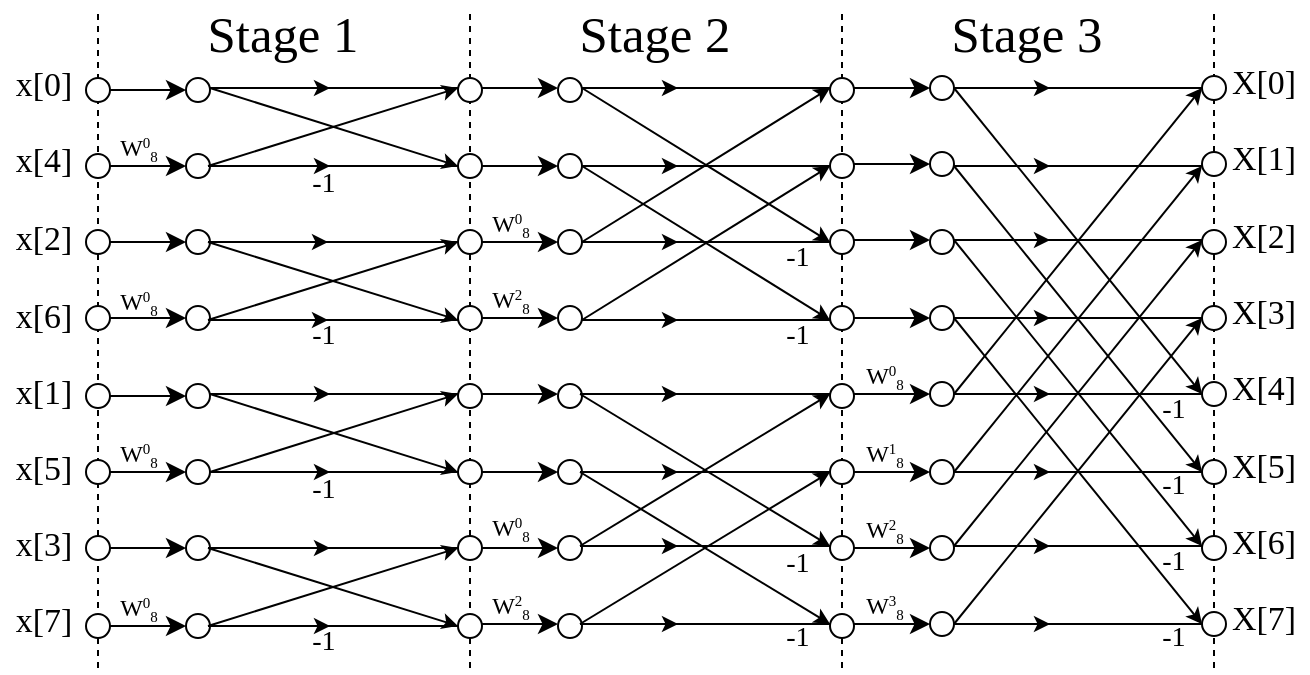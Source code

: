<mxfile version="26.0.16" pages="2">
  <diagram name="all_operations" id="Page-1">
    <mxGraphModel dx="989" dy="528" grid="1" gridSize="10" guides="1" tooltips="1" connect="1" arrows="1" fold="1" page="1" pageScale="1" pageWidth="1100" pageHeight="850" math="0" shadow="0">
      <root>
        <mxCell id="0" />
        <mxCell id="1" parent="0" />
        <UserObject label="" tags="Background" id="200">
          <mxCell style="vsdxID=310;edgeStyle=none;dashed=1;startArrow=none;endArrow=none;startSize=5;endSize=5;spacingTop=0;spacingBottom=0;spacingLeft=0;spacingRight=0;verticalAlign=middle;html=1;labelBackgroundColor=#ffffff;rounded=0;" parent="1" edge="1">
            <mxGeometry relative="1" as="geometry">
              <Array as="points" />
              <mxPoint x="312" y="64" as="sourcePoint" />
              <mxPoint x="312" y="392" as="targetPoint" />
            </mxGeometry>
          </mxCell>
        </UserObject>
        <UserObject label="" tags="Background" id="201">
          <mxCell style="vsdxID=311;edgeStyle=none;dashed=1;startArrow=none;endArrow=none;startSize=5;endSize=5;spacingTop=0;spacingBottom=0;spacingLeft=0;spacingRight=0;verticalAlign=middle;html=1;labelBackgroundColor=#ffffff;rounded=0;" parent="1" edge="1">
            <mxGeometry relative="1" as="geometry">
              <Array as="points" />
              <mxPoint x="498" y="64" as="sourcePoint" />
              <mxPoint x="498" y="392" as="targetPoint" />
            </mxGeometry>
          </mxCell>
        </UserObject>
        <UserObject label="" tags="Background" id="202">
          <mxCell style="vsdxID=312;edgeStyle=none;dashed=1;startArrow=none;endArrow=none;startSize=5;endSize=5;spacingTop=0;spacingBottom=0;spacingLeft=0;spacingRight=0;verticalAlign=middle;html=1;labelBackgroundColor=#ffffff;rounded=0;" parent="1" edge="1">
            <mxGeometry relative="1" as="geometry">
              <Array as="points" />
              <mxPoint x="684" y="64" as="sourcePoint" />
              <mxPoint x="684" y="392" as="targetPoint" />
            </mxGeometry>
          </mxCell>
        </UserObject>
        <UserObject label="" tags="Background" id="204">
          <mxCell style="vsdxID=322;edgeStyle=none;dashed=1;startArrow=none;endArrow=none;startSize=5;endSize=5;spacingTop=0;spacingBottom=0;spacingLeft=0;spacingRight=0;verticalAlign=middle;html=1;labelBackgroundColor=#ffffff;rounded=0;" parent="1" edge="1">
            <mxGeometry relative="1" as="geometry">
              <Array as="points" />
              <mxPoint x="126" y="64" as="sourcePoint" />
              <mxPoint x="126" y="392" as="targetPoint" />
            </mxGeometry>
          </mxCell>
        </UserObject>
        <UserObject label="" tags="Background" id="3">
          <mxCell style="vsdxID=1;fillColor=#FFFFFF;gradientColor=none;shape=stencil(vVHLDsIgEPwajiQI6RfU+h8bu22JCGRB2/69kG1iazx58DazM/vIjjBtmiCi0CplCjecbZ8nYc5Ca+snJJsLEqYTph0C4Ujh4XvmEaqzont41gkL96naodXKrGF6YSfQtUi0OXXDVlqPfJNP6usotUhYbJIUMmQb/GGrAxpRljVycDBuc1hKM2LclX8/7H9nFfB+82Cd45T2+mcspcSRmu4F);points=[];labelBackgroundColor=none;rounded=0;html=1;whiteSpace=wrap;fontFamily=NewsGotT;" parent="1" vertex="1">
            <mxGeometry x="120" y="96" width="12" height="12" as="geometry" />
          </mxCell>
        </UserObject>
        <UserObject label="" tags="Background" id="4">
          <mxCell style="vsdxID=2;fillColor=#FFFFFF;gradientColor=none;shape=stencil(vVHLDsIgEPwajiQI6RfU+h8bu22JCGRB2/69kG1iazx58DazM/vIjjBtmiCi0CplCjecbZ8nYc5Ca+snJJsLEqYTph0C4Ujh4XvmEaqzont41gkL96naodXKrGF6YSfQtUi0OXXDVlqPfJNP6usotUhYbJIUMmQb/GGrAxpRljVycDBuc1hKM2LclX8/7H9nFfB+82Cd45T2+mcspcSRmu4F);points=[];labelBackgroundColor=none;rounded=0;html=1;whiteSpace=wrap;fontFamily=NewsGotT;" parent="1" vertex="1">
            <mxGeometry x="120" y="134" width="12" height="12" as="geometry" />
          </mxCell>
        </UserObject>
        <UserObject label="" tags="Background" id="5">
          <mxCell style="vsdxID=3;fillColor=#FFFFFF;gradientColor=none;shape=stencil(vVHLDsIgEPwajiQI6RfU+h8bu22JCGRB2/69kG1iazx58DazM/vIjjBtmiCi0CplCjecbZ8nYc5Ca+snJJsLEqYTph0C4Ujh4XvmEaqzont41gkL96naodXKrGF6YSfQtUi0OXXDVlqPfJNP6usotUhYbJIUMmQb/GGrAxpRljVycDBuc1hKM2LclX8/7H9nFfB+82Cd45T2+mcspcSRmu4F);points=[];labelBackgroundColor=none;rounded=0;html=1;whiteSpace=wrap;fontFamily=NewsGotT;" parent="1" vertex="1">
            <mxGeometry x="120" y="172" width="12" height="12" as="geometry" />
          </mxCell>
        </UserObject>
        <UserObject label="" tags="Background" id="6">
          <mxCell style="vsdxID=4;fillColor=#FFFFFF;gradientColor=none;shape=stencil(vVHLDsIgEPwajiQI6RfU+h8bu22JCGRB2/69kG1iazx58DazM/vIjjBtmiCi0CplCjecbZ8nYc5Ca+snJJsLEqYTph0C4Ujh4XvmEaqzont41gkL96naodXKrGF6YSfQtUi0OXXDVlqPfJNP6usotUhYbJIUMmQb/GGrAxpRljVycDBuc1hKM2LclX8/7H9nFfB+82Cd45T2+mcspcSRmu4F);points=[];labelBackgroundColor=none;rounded=0;html=1;whiteSpace=wrap;fontFamily=NewsGotT;" parent="1" vertex="1">
            <mxGeometry x="120" y="210" width="12" height="12" as="geometry" />
          </mxCell>
        </UserObject>
        <UserObject label="" tags="Background" id="7">
          <mxCell style="vsdxID=5;fillColor=#FFFFFF;gradientColor=none;shape=stencil(vVHLDsIgEPwajiQI6RfU+h8bu22JCGRB2/69kG1iazx58DazM/vIjjBtmiCi0CplCjecbZ8nYc5Ca+snJJsLEqYTph0C4Ujh4XvmEaqzont41gkL96naodXKrGF6YSfQtUi0OXXDVlqPfJNP6usotUhYbJIUMmQb/GGrAxpRljVycDBuc1hKM2LclX8/7H9nFfB+82Cd45T2+mcspcSRmu4F);points=[];labelBackgroundColor=none;rounded=0;html=1;whiteSpace=wrap;fontFamily=NewsGotT;" parent="1" vertex="1">
            <mxGeometry x="120" y="249" width="12" height="12" as="geometry" />
          </mxCell>
        </UserObject>
        <UserObject label="" tags="Background" id="8">
          <mxCell style="vsdxID=6;fillColor=#FFFFFF;gradientColor=none;shape=stencil(vVHLDsIgEPwajiQI6RfU+h8bu22JCGRB2/69kG1iazx58DazM/vIjjBtmiCi0CplCjecbZ8nYc5Ca+snJJsLEqYTph0C4Ujh4XvmEaqzont41gkL96naodXKrGF6YSfQtUi0OXXDVlqPfJNP6usotUhYbJIUMmQb/GGrAxpRljVycDBuc1hKM2LclX8/7H9nFfB+82Cd45T2+mcspcSRmu4F);points=[];labelBackgroundColor=none;rounded=0;html=1;whiteSpace=wrap;fontFamily=NewsGotT;" parent="1" vertex="1">
            <mxGeometry x="120" y="287" width="12" height="12" as="geometry" />
          </mxCell>
        </UserObject>
        <UserObject label="" tags="Background" id="9">
          <mxCell style="vsdxID=7;fillColor=#FFFFFF;gradientColor=none;shape=stencil(vVHLDsIgEPwajiQI6RfU+h8bu22JCGRB2/69kG1iazx58DazM/vIjjBtmiCi0CplCjecbZ8nYc5Ca+snJJsLEqYTph0C4Ujh4XvmEaqzont41gkL96naodXKrGF6YSfQtUi0OXXDVlqPfJNP6usotUhYbJIUMmQb/GGrAxpRljVycDBuc1hKM2LclX8/7H9nFfB+82Cd45T2+mcspcSRmu4F);points=[];labelBackgroundColor=none;rounded=0;html=1;whiteSpace=wrap;fontFamily=NewsGotT;" parent="1" vertex="1">
            <mxGeometry x="120" y="325" width="12" height="12" as="geometry" />
          </mxCell>
        </UserObject>
        <UserObject label="" tags="Background" id="10">
          <mxCell style="vsdxID=8;fillColor=#FFFFFF;gradientColor=none;shape=stencil(vVHLDsIgEPwajiQI6RfU+h8bu22JCGRB2/69kG1iazx58DazM/vIjjBtmiCi0CplCjecbZ8nYc5Ca+snJJsLEqYTph0C4Ujh4XvmEaqzont41gkL96naodXKrGF6YSfQtUi0OXXDVlqPfJNP6usotUhYbJIUMmQb/GGrAxpRljVycDBuc1hKM2LclX8/7H9nFfB+82Cd45T2+mcspcSRmu4F);points=[];labelBackgroundColor=none;rounded=0;html=1;whiteSpace=wrap;fontFamily=NewsGotT;" parent="1" vertex="1">
            <mxGeometry x="120" y="364" width="12" height="12" as="geometry" />
          </mxCell>
        </UserObject>
        <UserObject label="" tags="Background" id="11">
          <mxCell style="vsdxID=9;fillColor=#FFFFFF;gradientColor=none;shape=stencil(vVHLDsIgEPwajiQI6RfU+h8bu22JCGRB2/69kG1iazx58DazM/vIjjBtmiCi0CplCjecbZ8nYc5Ca+snJJsLEqYTph0C4Ujh4XvmEaqzont41gkL96naodXKrGF6YSfQtUi0OXXDVlqPfJNP6usotUhYbJIUMmQb/GGrAxpRljVycDBuc1hKM2LclX8/7H9nFfB+82Cd45T2+mcspcSRmu4F);points=[];labelBackgroundColor=none;rounded=0;html=1;whiteSpace=wrap;fontFamily=NewsGotT;" parent="1" vertex="1">
            <mxGeometry x="306" y="96" width="12" height="12" as="geometry" />
          </mxCell>
        </UserObject>
        <UserObject label="" tags="Background" id="12">
          <mxCell style="vsdxID=10;fillColor=#FFFFFF;gradientColor=none;shape=stencil(vVHLDsIgEPwajiQI6RfU+h8bu22JCGRB2/69kG1iazx58DazM/vIjjBtmiCi0CplCjecbZ8nYc5Ca+snJJsLEqYTph0C4Ujh4XvmEaqzont41gkL96naodXKrGF6YSfQtUi0OXXDVlqPfJNP6usotUhYbJIUMmQb/GGrAxpRljVycDBuc1hKM2LclX8/7H9nFfB+82Cd45T2+mcspcSRmu4F);points=[];labelBackgroundColor=none;rounded=0;html=1;whiteSpace=wrap;fontFamily=NewsGotT;" parent="1" vertex="1">
            <mxGeometry x="306" y="134" width="12" height="12" as="geometry" />
          </mxCell>
        </UserObject>
        <UserObject label="" tags="Background" id="13">
          <mxCell style="vsdxID=11;fillColor=#FFFFFF;gradientColor=none;shape=stencil(vVHLDsIgEPwajiQI6RfU+h8bu22JCGRB2/69kG1iazx58DazM/vIjjBtmiCi0CplCjecbZ8nYc5Ca+snJJsLEqYTph0C4Ujh4XvmEaqzont41gkL96naodXKrGF6YSfQtUi0OXXDVlqPfJNP6usotUhYbJIUMmQb/GGrAxpRljVycDBuc1hKM2LclX8/7H9nFfB+82Cd45T2+mcspcSRmu4F);points=[];labelBackgroundColor=none;rounded=0;html=1;whiteSpace=wrap;fontFamily=NewsGotT;" parent="1" vertex="1">
            <mxGeometry x="306" y="172" width="12" height="12" as="geometry" />
          </mxCell>
        </UserObject>
        <UserObject label="" tags="Background" id="14">
          <mxCell style="vsdxID=12;fillColor=#FFFFFF;gradientColor=none;shape=stencil(vVHLDsIgEPwajiQI6RfU+h8bu22JCGRB2/69kG1iazx58DazM/vIjjBtmiCi0CplCjecbZ8nYc5Ca+snJJsLEqYTph0C4Ujh4XvmEaqzont41gkL96naodXKrGF6YSfQtUi0OXXDVlqPfJNP6usotUhYbJIUMmQb/GGrAxpRljVycDBuc1hKM2LclX8/7H9nFfB+82Cd45T2+mcspcSRmu4F);points=[];labelBackgroundColor=none;rounded=0;html=1;whiteSpace=wrap;fontFamily=NewsGotT;" parent="1" vertex="1">
            <mxGeometry x="306" y="210" width="12" height="12" as="geometry" />
          </mxCell>
        </UserObject>
        <UserObject label="" tags="Background" id="15">
          <mxCell style="vsdxID=13;fillColor=#FFFFFF;gradientColor=none;shape=stencil(vVHLDsIgEPwajiQI6RfU+h8bu22JCGRB2/69kG1iazx58DazM/vIjjBtmiCi0CplCjecbZ8nYc5Ca+snJJsLEqYTph0C4Ujh4XvmEaqzont41gkL96naodXKrGF6YSfQtUi0OXXDVlqPfJNP6usotUhYbJIUMmQb/GGrAxpRljVycDBuc1hKM2LclX8/7H9nFfB+82Cd45T2+mcspcSRmu4F);points=[];labelBackgroundColor=none;rounded=0;html=1;whiteSpace=wrap;fontFamily=NewsGotT;" parent="1" vertex="1">
            <mxGeometry x="306" y="249" width="12" height="12" as="geometry" />
          </mxCell>
        </UserObject>
        <UserObject label="" tags="Background" id="16">
          <mxCell style="vsdxID=14;fillColor=#FFFFFF;gradientColor=none;shape=stencil(vVHLDsIgEPwajiQI6RfU+h8bu22JCGRB2/69kG1iazx58DazM/vIjjBtmiCi0CplCjecbZ8nYc5Ca+snJJsLEqYTph0C4Ujh4XvmEaqzont41gkL96naodXKrGF6YSfQtUi0OXXDVlqPfJNP6usotUhYbJIUMmQb/GGrAxpRljVycDBuc1hKM2LclX8/7H9nFfB+82Cd45T2+mcspcSRmu4F);points=[];labelBackgroundColor=none;rounded=0;html=1;whiteSpace=wrap;fontFamily=NewsGotT;" parent="1" vertex="1">
            <mxGeometry x="306" y="287" width="12" height="12" as="geometry" />
          </mxCell>
        </UserObject>
        <UserObject label="" tags="Background" id="17">
          <mxCell style="vsdxID=15;fillColor=#FFFFFF;gradientColor=none;shape=stencil(vVHLDsIgEPwajiQI6RfU+h8bu22JCGRB2/69kG1iazx58DazM/vIjjBtmiCi0CplCjecbZ8nYc5Ca+snJJsLEqYTph0C4Ujh4XvmEaqzont41gkL96naodXKrGF6YSfQtUi0OXXDVlqPfJNP6usotUhYbJIUMmQb/GGrAxpRljVycDBuc1hKM2LclX8/7H9nFfB+82Cd45T2+mcspcSRmu4F);points=[];labelBackgroundColor=none;rounded=0;html=1;whiteSpace=wrap;fontFamily=NewsGotT;" parent="1" vertex="1">
            <mxGeometry x="306" y="325" width="12" height="12" as="geometry" />
          </mxCell>
        </UserObject>
        <UserObject label="" tags="Background" id="18">
          <mxCell style="vsdxID=16;fillColor=#FFFFFF;gradientColor=none;shape=stencil(vVHLDsIgEPwajiQI6RfU+h8bu22JCGRB2/69kG1iazx58DazM/vIjjBtmiCi0CplCjecbZ8nYc5Ca+snJJsLEqYTph0C4Ujh4XvmEaqzont41gkL96naodXKrGF6YSfQtUi0OXXDVlqPfJNP6usotUhYbJIUMmQb/GGrAxpRljVycDBuc1hKM2LclX8/7H9nFfB+82Cd45T2+mcspcSRmu4F);points=[];labelBackgroundColor=none;rounded=0;html=1;whiteSpace=wrap;fontFamily=NewsGotT;" parent="1" vertex="1">
            <mxGeometry x="306" y="364" width="12" height="12" as="geometry" />
          </mxCell>
        </UserObject>
        <UserObject label="" tags="Background" id="19">
          <mxCell style="vsdxID=17;fillColor=#FFFFFF;gradientColor=none;shape=stencil(vVHLDsIgEPwajiQI6RfU+h8bu22JCGRB2/69kG1iazx58DazM/vIjjBtmiCi0CplCjecbZ8nYc5Ca+snJJsLEqYTph0C4Ujh4XvmEaqzont41gkL96naodXKrGF6YSfQtUi0OXXDVlqPfJNP6usotUhYbJIUMmQb/GGrAxpRljVycDBuc1hKM2LclX8/7H9nFfB+82Cd45T2+mcspcSRmu4F);points=[];labelBackgroundColor=none;rounded=0;html=1;whiteSpace=wrap;fontFamily=NewsGotT;" parent="1" vertex="1">
            <mxGeometry x="678" y="95" width="12" height="12" as="geometry" />
          </mxCell>
        </UserObject>
        <UserObject label="" tags="Background" id="20">
          <mxCell style="vsdxID=18;fillColor=#FFFFFF;gradientColor=none;shape=stencil(vVHLDsIgEPwajiQI6RfU+h8bu22JCGRB2/69kG1iazx58DazM/vIjjBtmiCi0CplCjecbZ8nYc5Ca+snJJsLEqYTph0C4Ujh4XvmEaqzont41gkL96naodXKrGF6YSfQtUi0OXXDVlqPfJNP6usotUhYbJIUMmQb/GGrAxpRljVycDBuc1hKM2LclX8/7H9nFfB+82Cd45T2+mcspcSRmu4F);points=[];labelBackgroundColor=none;rounded=0;html=1;whiteSpace=wrap;fontFamily=NewsGotT;" parent="1" vertex="1">
            <mxGeometry x="678" y="133" width="12" height="12" as="geometry" />
          </mxCell>
        </UserObject>
        <UserObject label="" tags="Background" id="21">
          <mxCell style="vsdxID=19;fillColor=#FFFFFF;gradientColor=none;shape=stencil(vVHLDsIgEPwajiQI6RfU+h8bu22JCGRB2/69kG1iazx58DazM/vIjjBtmiCi0CplCjecbZ8nYc5Ca+snJJsLEqYTph0C4Ujh4XvmEaqzont41gkL96naodXKrGF6YSfQtUi0OXXDVlqPfJNP6usotUhYbJIUMmQb/GGrAxpRljVycDBuc1hKM2LclX8/7H9nFfB+82Cd45T2+mcspcSRmu4F);points=[];labelBackgroundColor=none;rounded=0;html=1;whiteSpace=wrap;fontFamily=NewsGotT;" parent="1" vertex="1">
            <mxGeometry x="678" y="172" width="12" height="12" as="geometry" />
          </mxCell>
        </UserObject>
        <UserObject label="" tags="Background" id="22">
          <mxCell style="vsdxID=20;fillColor=#FFFFFF;gradientColor=none;shape=stencil(vVHLDsIgEPwajiQI6RfU+h8bu22JCGRB2/69kG1iazx58DazM/vIjjBtmiCi0CplCjecbZ8nYc5Ca+snJJsLEqYTph0C4Ujh4XvmEaqzont41gkL96naodXKrGF6YSfQtUi0OXXDVlqPfJNP6usotUhYbJIUMmQb/GGrAxpRljVycDBuc1hKM2LclX8/7H9nFfB+82Cd45T2+mcspcSRmu4F);points=[];labelBackgroundColor=none;rounded=0;html=1;whiteSpace=wrap;fontFamily=NewsGotT;" parent="1" vertex="1">
            <mxGeometry x="678" y="210" width="12" height="12" as="geometry" />
          </mxCell>
        </UserObject>
        <UserObject label="" tags="Background" id="23">
          <mxCell style="vsdxID=21;fillColor=#FFFFFF;gradientColor=none;shape=stencil(vVHLDsIgEPwajiQI6RfU+h8bu22JCGRB2/69kG1iazx58DazM/vIjjBtmiCi0CplCjecbZ8nYc5Ca+snJJsLEqYTph0C4Ujh4XvmEaqzont41gkL96naodXKrGF6YSfQtUi0OXXDVlqPfJNP6usotUhYbJIUMmQb/GGrAxpRljVycDBuc1hKM2LclX8/7H9nFfB+82Cd45T2+mcspcSRmu4F);points=[];labelBackgroundColor=none;rounded=0;html=1;whiteSpace=wrap;fontFamily=NewsGotT;" parent="1" vertex="1">
            <mxGeometry x="678" y="248" width="12" height="12" as="geometry" />
          </mxCell>
        </UserObject>
        <UserObject label="" tags="Background" id="24">
          <mxCell style="vsdxID=22;fillColor=#FFFFFF;gradientColor=none;shape=stencil(vVHLDsIgEPwajiQI6RfU+h8bu22JCGRB2/69kG1iazx58DazM/vIjjBtmiCi0CplCjecbZ8nYc5Ca+snJJsLEqYTph0C4Ujh4XvmEaqzont41gkL96naodXKrGF6YSfQtUi0OXXDVlqPfJNP6usotUhYbJIUMmQb/GGrAxpRljVycDBuc1hKM2LclX8/7H9nFfB+82Cd45T2+mcspcSRmu4F);points=[];labelBackgroundColor=none;rounded=0;html=1;whiteSpace=wrap;fontFamily=NewsGotT;" parent="1" vertex="1">
            <mxGeometry x="678" y="287" width="12" height="12" as="geometry" />
          </mxCell>
        </UserObject>
        <UserObject label="" tags="Background" id="25">
          <mxCell style="vsdxID=23;fillColor=#FFFFFF;gradientColor=none;shape=stencil(vVHLDsIgEPwajiQI6RfU+h8bu22JCGRB2/69kG1iazx58DazM/vIjjBtmiCi0CplCjecbZ8nYc5Ca+snJJsLEqYTph0C4Ujh4XvmEaqzont41gkL96naodXKrGF6YSfQtUi0OXXDVlqPfJNP6usotUhYbJIUMmQb/GGrAxpRljVycDBuc1hKM2LclX8/7H9nFfB+82Cd45T2+mcspcSRmu4F);points=[];labelBackgroundColor=none;rounded=0;html=1;whiteSpace=wrap;fontFamily=NewsGotT;" parent="1" vertex="1">
            <mxGeometry x="678" y="325" width="12" height="12" as="geometry" />
          </mxCell>
        </UserObject>
        <UserObject label="" tags="Background" id="26">
          <mxCell style="vsdxID=24;fillColor=#FFFFFF;gradientColor=none;shape=stencil(vVHLDsIgEPwajiQI6RfU+h8bu22JCGRB2/69kG1iazx58DazM/vIjjBtmiCi0CplCjecbZ8nYc5Ca+snJJsLEqYTph0C4Ujh4XvmEaqzont41gkL96naodXKrGF6YSfQtUi0OXXDVlqPfJNP6usotUhYbJIUMmQb/GGrAxpRljVycDBuc1hKM2LclX8/7H9nFfB+82Cd45T2+mcspcSRmu4F);points=[];labelBackgroundColor=none;rounded=0;html=1;whiteSpace=wrap;fontFamily=NewsGotT;" parent="1" vertex="1">
            <mxGeometry x="678" y="363" width="12" height="12" as="geometry" />
          </mxCell>
        </UserObject>
        <UserObject label="" tags="Background" id="27">
          <mxCell style="vsdxID=25;fillColor=#FFFFFF;gradientColor=none;shape=stencil(vVHLDsIgEPwajiQI6RfU+h8bu22JCGRB2/69kG1iazx58DazM/vIjjBtmiCi0CplCjecbZ8nYc5Ca+snJJsLEqYTph0C4Ujh4XvmEaqzont41gkL96naodXKrGF6YSfQtUi0OXXDVlqPfJNP6usotUhYbJIUMmQb/GGrAxpRljVycDBuc1hKM2LclX8/7H9nFfB+82Cd45T2+mcspcSRmu4F);points=[];labelBackgroundColor=none;rounded=0;html=1;whiteSpace=wrap;fontFamily=NewsGotT;" parent="1" vertex="1">
            <mxGeometry x="170" y="96" width="12" height="12" as="geometry" />
          </mxCell>
        </UserObject>
        <UserObject label="" tags="Background" id="28">
          <mxCell style="vsdxID=26;fillColor=#FFFFFF;gradientColor=none;shape=stencil(vVHLDsIgEPwajiQI6RfU+h8bu22JCGRB2/69kG1iazx58DazM/vIjjBtmiCi0CplCjecbZ8nYc5Ca+snJJsLEqYTph0C4Ujh4XvmEaqzont41gkL96naodXKrGF6YSfQtUi0OXXDVlqPfJNP6usotUhYbJIUMmQb/GGrAxpRljVycDBuc1hKM2LclX8/7H9nFfB+82Cd45T2+mcspcSRmu4F);points=[];labelBackgroundColor=none;rounded=0;html=1;whiteSpace=wrap;fontFamily=NewsGotT;" parent="1" vertex="1">
            <mxGeometry x="170" y="134" width="12" height="12" as="geometry" />
          </mxCell>
        </UserObject>
        <UserObject label="" tags="Background" id="29">
          <mxCell style="vsdxID=27;fillColor=#FFFFFF;gradientColor=none;shape=stencil(vVHLDsIgEPwajiQI6RfU+h8bu22JCGRB2/69kG1iazx58DazM/vIjjBtmiCi0CplCjecbZ8nYc5Ca+snJJsLEqYTph0C4Ujh4XvmEaqzont41gkL96naodXKrGF6YSfQtUi0OXXDVlqPfJNP6usotUhYbJIUMmQb/GGrAxpRljVycDBuc1hKM2LclX8/7H9nFfB+82Cd45T2+mcspcSRmu4F);points=[];labelBackgroundColor=none;rounded=0;html=1;whiteSpace=wrap;fontFamily=NewsGotT;" parent="1" vertex="1">
            <mxGeometry x="170" y="172" width="12" height="12" as="geometry" />
          </mxCell>
        </UserObject>
        <UserObject label="" tags="Background" id="30">
          <mxCell style="vsdxID=28;fillColor=#FFFFFF;gradientColor=none;shape=stencil(vVHLDsIgEPwajiQI6RfU+h8bu22JCGRB2/69kG1iazx58DazM/vIjjBtmiCi0CplCjecbZ8nYc5Ca+snJJsLEqYTph0C4Ujh4XvmEaqzont41gkL96naodXKrGF6YSfQtUi0OXXDVlqPfJNP6usotUhYbJIUMmQb/GGrAxpRljVycDBuc1hKM2LclX8/7H9nFfB+82Cd45T2+mcspcSRmu4F);points=[];labelBackgroundColor=none;rounded=0;html=1;whiteSpace=wrap;fontFamily=NewsGotT;" parent="1" vertex="1">
            <mxGeometry x="170" y="210" width="12" height="12" as="geometry" />
          </mxCell>
        </UserObject>
        <UserObject label="" tags="Background" id="31">
          <mxCell style="vsdxID=29;fillColor=#FFFFFF;gradientColor=none;shape=stencil(vVHLDsIgEPwajiQI6RfU+h8bu22JCGRB2/69kG1iazx58DazM/vIjjBtmiCi0CplCjecbZ8nYc5Ca+snJJsLEqYTph0C4Ujh4XvmEaqzont41gkL96naodXKrGF6YSfQtUi0OXXDVlqPfJNP6usotUhYbJIUMmQb/GGrAxpRljVycDBuc1hKM2LclX8/7H9nFfB+82Cd45T2+mcspcSRmu4F);points=[];labelBackgroundColor=none;rounded=0;html=1;whiteSpace=wrap;fontFamily=NewsGotT;" parent="1" vertex="1">
            <mxGeometry x="170" y="249" width="12" height="12" as="geometry" />
          </mxCell>
        </UserObject>
        <UserObject label="" tags="Background" id="32">
          <mxCell style="vsdxID=30;fillColor=#FFFFFF;gradientColor=none;shape=stencil(vVHLDsIgEPwajiQI6RfU+h8bu22JCGRB2/69kG1iazx58DazM/vIjjBtmiCi0CplCjecbZ8nYc5Ca+snJJsLEqYTph0C4Ujh4XvmEaqzont41gkL96naodXKrGF6YSfQtUi0OXXDVlqPfJNP6usotUhYbJIUMmQb/GGrAxpRljVycDBuc1hKM2LclX8/7H9nFfB+82Cd45T2+mcspcSRmu4F);points=[];labelBackgroundColor=none;rounded=0;html=1;whiteSpace=wrap;fontFamily=NewsGotT;" parent="1" vertex="1">
            <mxGeometry x="170" y="287" width="12" height="12" as="geometry" />
          </mxCell>
        </UserObject>
        <UserObject label="" tags="Background" id="33">
          <mxCell style="vsdxID=31;fillColor=#FFFFFF;gradientColor=none;shape=stencil(vVHLDsIgEPwajiQI6RfU+h8bu22JCGRB2/69kG1iazx58DazM/vIjjBtmiCi0CplCjecbZ8nYc5Ca+snJJsLEqYTph0C4Ujh4XvmEaqzont41gkL96naodXKrGF6YSfQtUi0OXXDVlqPfJNP6usotUhYbJIUMmQb/GGrAxpRljVycDBuc1hKM2LclX8/7H9nFfB+82Cd45T2+mcspcSRmu4F);points=[];labelBackgroundColor=none;rounded=0;html=1;whiteSpace=wrap;fontFamily=NewsGotT;" parent="1" vertex="1">
            <mxGeometry x="170" y="325" width="12" height="12" as="geometry" />
          </mxCell>
        </UserObject>
        <UserObject label="" tags="Background" id="34">
          <mxCell style="vsdxID=32;fillColor=#FFFFFF;gradientColor=none;shape=stencil(vVHLDsIgEPwajiQI6RfU+h8bu22JCGRB2/69kG1iazx58DazM/vIjjBtmiCi0CplCjecbZ8nYc5Ca+snJJsLEqYTph0C4Ujh4XvmEaqzont41gkL96naodXKrGF6YSfQtUi0OXXDVlqPfJNP6usotUhYbJIUMmQb/GGrAxpRljVycDBuc1hKM2LclX8/7H9nFfB+82Cd45T2+mcspcSRmu4F);points=[];labelBackgroundColor=none;rounded=0;html=1;whiteSpace=wrap;fontFamily=NewsGotT;" parent="1" vertex="1">
            <mxGeometry x="170" y="364" width="12" height="12" as="geometry" />
          </mxCell>
        </UserObject>
        <UserObject label="" tags="Background" id="35">
          <mxCell style="vsdxID=33;fillColor=#FFFFFF;gradientColor=none;shape=stencil(vVHLDsIgEPwajiQI6RfU+h8bu22JCGRB2/69kG1iazx58DazM/vIjjBtmiCi0CplCjecbZ8nYc5Ca+snJJsLEqYTph0C4Ujh4XvmEaqzont41gkL96naodXKrGF6YSfQtUi0OXXDVlqPfJNP6usotUhYbJIUMmQb/GGrAxpRljVycDBuc1hKM2LclX8/7H9nFfB+82Cd45T2+mcspcSRmu4F);points=[];labelBackgroundColor=none;rounded=0;html=1;whiteSpace=wrap;fontFamily=NewsGotT;" parent="1" vertex="1">
            <mxGeometry x="356" y="96" width="12" height="12" as="geometry" />
          </mxCell>
        </UserObject>
        <UserObject label="" tags="Background" id="36">
          <mxCell style="vsdxID=34;fillColor=#FFFFFF;gradientColor=none;shape=stencil(vVHLDsIgEPwajiQI6RfU+h8bu22JCGRB2/69kG1iazx58DazM/vIjjBtmiCi0CplCjecbZ8nYc5Ca+snJJsLEqYTph0C4Ujh4XvmEaqzont41gkL96naodXKrGF6YSfQtUi0OXXDVlqPfJNP6usotUhYbJIUMmQb/GGrAxpRljVycDBuc1hKM2LclX8/7H9nFfB+82Cd45T2+mcspcSRmu4F);points=[];labelBackgroundColor=none;rounded=0;html=1;whiteSpace=wrap;fontFamily=NewsGotT;" parent="1" vertex="1">
            <mxGeometry x="356" y="134" width="12" height="12" as="geometry" />
          </mxCell>
        </UserObject>
        <UserObject label="" tags="Background" id="37">
          <mxCell style="vsdxID=35;fillColor=#FFFFFF;gradientColor=none;shape=stencil(vVHLDsIgEPwajiQI6RfU+h8bu22JCGRB2/69kG1iazx58DazM/vIjjBtmiCi0CplCjecbZ8nYc5Ca+snJJsLEqYTph0C4Ujh4XvmEaqzont41gkL96naodXKrGF6YSfQtUi0OXXDVlqPfJNP6usotUhYbJIUMmQb/GGrAxpRljVycDBuc1hKM2LclX8/7H9nFfB+82Cd45T2+mcspcSRmu4F);points=[];labelBackgroundColor=none;rounded=0;html=1;whiteSpace=wrap;fontFamily=NewsGotT;" parent="1" vertex="1">
            <mxGeometry x="356" y="172" width="12" height="12" as="geometry" />
          </mxCell>
        </UserObject>
        <UserObject label="" tags="Background" id="38">
          <mxCell style="vsdxID=36;fillColor=#FFFFFF;gradientColor=none;shape=stencil(vVHLDsIgEPwajiQI6RfU+h8bu22JCGRB2/69kG1iazx58DazM/vIjjBtmiCi0CplCjecbZ8nYc5Ca+snJJsLEqYTph0C4Ujh4XvmEaqzont41gkL96naodXKrGF6YSfQtUi0OXXDVlqPfJNP6usotUhYbJIUMmQb/GGrAxpRljVycDBuc1hKM2LclX8/7H9nFfB+82Cd45T2+mcspcSRmu4F);points=[];labelBackgroundColor=none;rounded=0;html=1;whiteSpace=wrap;fontFamily=NewsGotT;" parent="1" vertex="1">
            <mxGeometry x="356" y="210" width="12" height="12" as="geometry" />
          </mxCell>
        </UserObject>
        <UserObject label="" tags="Background" id="39">
          <mxCell style="vsdxID=37;fillColor=#FFFFFF;gradientColor=none;shape=stencil(vVHLDsIgEPwajiQI6RfU+h8bu22JCGRB2/69kG1iazx58DazM/vIjjBtmiCi0CplCjecbZ8nYc5Ca+snJJsLEqYTph0C4Ujh4XvmEaqzont41gkL96naodXKrGF6YSfQtUi0OXXDVlqPfJNP6usotUhYbJIUMmQb/GGrAxpRljVycDBuc1hKM2LclX8/7H9nFfB+82Cd45T2+mcspcSRmu4F);points=[];labelBackgroundColor=none;rounded=0;html=1;whiteSpace=wrap;fontFamily=NewsGotT;" parent="1" vertex="1">
            <mxGeometry x="356" y="249" width="12" height="12" as="geometry" />
          </mxCell>
        </UserObject>
        <UserObject label="" tags="Background" id="40">
          <mxCell style="vsdxID=38;fillColor=#FFFFFF;gradientColor=none;shape=stencil(vVHLDsIgEPwajiQI6RfU+h8bu22JCGRB2/69kG1iazx58DazM/vIjjBtmiCi0CplCjecbZ8nYc5Ca+snJJsLEqYTph0C4Ujh4XvmEaqzont41gkL96naodXKrGF6YSfQtUi0OXXDVlqPfJNP6usotUhYbJIUMmQb/GGrAxpRljVycDBuc1hKM2LclX8/7H9nFfB+82Cd45T2+mcspcSRmu4F);points=[];labelBackgroundColor=none;rounded=0;html=1;whiteSpace=wrap;fontFamily=NewsGotT;" parent="1" vertex="1">
            <mxGeometry x="356" y="287" width="12" height="12" as="geometry" />
          </mxCell>
        </UserObject>
        <UserObject label="" tags="Background" id="41">
          <mxCell style="vsdxID=39;fillColor=#FFFFFF;gradientColor=none;shape=stencil(vVHLDsIgEPwajiQI6RfU+h8bu22JCGRB2/69kG1iazx58DazM/vIjjBtmiCi0CplCjecbZ8nYc5Ca+snJJsLEqYTph0C4Ujh4XvmEaqzont41gkL96naodXKrGF6YSfQtUi0OXXDVlqPfJNP6usotUhYbJIUMmQb/GGrAxpRljVycDBuc1hKM2LclX8/7H9nFfB+82Cd45T2+mcspcSRmu4F);points=[];labelBackgroundColor=none;rounded=0;html=1;whiteSpace=wrap;fontFamily=NewsGotT;" parent="1" vertex="1">
            <mxGeometry x="356" y="325" width="12" height="12" as="geometry" />
          </mxCell>
        </UserObject>
        <UserObject label="" tags="Background" id="42">
          <mxCell style="vsdxID=40;fillColor=#FFFFFF;gradientColor=none;shape=stencil(vVHLDsIgEPwajiQI6RfU+h8bu22JCGRB2/69kG1iazx58DazM/vIjjBtmiCi0CplCjecbZ8nYc5Ca+snJJsLEqYTph0C4Ujh4XvmEaqzont41gkL96naodXKrGF6YSfQtUi0OXXDVlqPfJNP6usotUhYbJIUMmQb/GGrAxpRljVycDBuc1hKM2LclX8/7H9nFfB+82Cd45T2+mcspcSRmu4F);points=[];labelBackgroundColor=none;rounded=0;html=1;whiteSpace=wrap;fontFamily=NewsGotT;" parent="1" vertex="1">
            <mxGeometry x="356" y="364" width="12" height="12" as="geometry" />
          </mxCell>
        </UserObject>
        <UserObject label="" tags="Background" id="43">
          <mxCell style="vsdxID=73;fillColor=#FFFFFF;gradientColor=none;shape=stencil(vVHLDsIgEPwajiQI6RfU+h8bu22JCGRB2/69kG1iazx58DazM/vIjjBtmiCi0CplCjecbZ8nYc5Ca+snJJsLEqYTph0C4Ujh4XvmEaqzont41gkL96naodXKrGF6YSfQtUi0OXXDVlqPfJNP6usotUhYbJIUMmQb/GGrAxpRljVycDBuc1hKM2LclX8/7H9nFfB+82Cd45T2+mcspcSRmu4F);points=[];labelBackgroundColor=none;rounded=0;html=1;whiteSpace=wrap;fontFamily=NewsGotT;" parent="1" vertex="1">
            <mxGeometry x="492" y="96" width="12" height="12" as="geometry" />
          </mxCell>
        </UserObject>
        <UserObject label="" tags="Background" id="44">
          <mxCell style="vsdxID=74;fillColor=#FFFFFF;gradientColor=none;shape=stencil(vVHLDsIgEPwajiQI6RfU+h8bu22JCGRB2/69kG1iazx58DazM/vIjjBtmiCi0CplCjecbZ8nYc5Ca+snJJsLEqYTph0C4Ujh4XvmEaqzont41gkL96naodXKrGF6YSfQtUi0OXXDVlqPfJNP6usotUhYbJIUMmQb/GGrAxpRljVycDBuc1hKM2LclX8/7H9nFfB+82Cd45T2+mcspcSRmu4F);points=[];labelBackgroundColor=none;rounded=0;html=1;whiteSpace=wrap;fontFamily=NewsGotT;" parent="1" vertex="1">
            <mxGeometry x="492" y="134" width="12" height="12" as="geometry" />
          </mxCell>
        </UserObject>
        <UserObject label="" tags="Background" id="45">
          <mxCell style="vsdxID=75;fillColor=#FFFFFF;gradientColor=none;shape=stencil(vVHLDsIgEPwajiQI6RfU+h8bu22JCGRB2/69kG1iazx58DazM/vIjjBtmiCi0CplCjecbZ8nYc5Ca+snJJsLEqYTph0C4Ujh4XvmEaqzont41gkL96naodXKrGF6YSfQtUi0OXXDVlqPfJNP6usotUhYbJIUMmQb/GGrAxpRljVycDBuc1hKM2LclX8/7H9nFfB+82Cd45T2+mcspcSRmu4F);points=[];labelBackgroundColor=none;rounded=0;html=1;whiteSpace=wrap;fontFamily=NewsGotT;" parent="1" vertex="1">
            <mxGeometry x="492" y="172" width="12" height="12" as="geometry" />
          </mxCell>
        </UserObject>
        <UserObject label="" tags="Background" id="46">
          <mxCell style="vsdxID=76;fillColor=#FFFFFF;gradientColor=none;shape=stencil(vVHLDsIgEPwajiQI6RfU+h8bu22JCGRB2/69kG1iazx58DazM/vIjjBtmiCi0CplCjecbZ8nYc5Ca+snJJsLEqYTph0C4Ujh4XvmEaqzont41gkL96naodXKrGF6YSfQtUi0OXXDVlqPfJNP6usotUhYbJIUMmQb/GGrAxpRljVycDBuc1hKM2LclX8/7H9nFfB+82Cd45T2+mcspcSRmu4F);points=[];labelBackgroundColor=none;rounded=0;html=1;whiteSpace=wrap;fontFamily=NewsGotT;" parent="1" vertex="1">
            <mxGeometry x="492" y="210" width="12" height="12" as="geometry" />
          </mxCell>
        </UserObject>
        <UserObject label="" tags="Background" id="47">
          <mxCell style="vsdxID=77;fillColor=#FFFFFF;gradientColor=none;shape=stencil(vVHLDsIgEPwajiQI6RfU+h8bu22JCGRB2/69kG1iazx58DazM/vIjjBtmiCi0CplCjecbZ8nYc5Ca+snJJsLEqYTph0C4Ujh4XvmEaqzont41gkL96naodXKrGF6YSfQtUi0OXXDVlqPfJNP6usotUhYbJIUMmQb/GGrAxpRljVycDBuc1hKM2LclX8/7H9nFfB+82Cd45T2+mcspcSRmu4F);points=[];labelBackgroundColor=none;rounded=0;html=1;whiteSpace=wrap;fontFamily=NewsGotT;" parent="1" vertex="1">
            <mxGeometry x="492" y="249" width="12" height="12" as="geometry" />
          </mxCell>
        </UserObject>
        <UserObject label="" tags="Background" id="48">
          <mxCell style="vsdxID=78;fillColor=#FFFFFF;gradientColor=none;shape=stencil(vVHLDsIgEPwajiQI6RfU+h8bu22JCGRB2/69kG1iazx58DazM/vIjjBtmiCi0CplCjecbZ8nYc5Ca+snJJsLEqYTph0C4Ujh4XvmEaqzont41gkL96naodXKrGF6YSfQtUi0OXXDVlqPfJNP6usotUhYbJIUMmQb/GGrAxpRljVycDBuc1hKM2LclX8/7H9nFfB+82Cd45T2+mcspcSRmu4F);points=[];labelBackgroundColor=none;rounded=0;html=1;whiteSpace=wrap;fontFamily=NewsGotT;" parent="1" vertex="1">
            <mxGeometry x="492" y="287" width="12" height="12" as="geometry" />
          </mxCell>
        </UserObject>
        <UserObject label="" tags="Background" id="49">
          <mxCell style="vsdxID=79;fillColor=#FFFFFF;gradientColor=none;shape=stencil(vVHLDsIgEPwajiQI6RfU+h8bu22JCGRB2/69kG1iazx58DazM/vIjjBtmiCi0CplCjecbZ8nYc5Ca+snJJsLEqYTph0C4Ujh4XvmEaqzont41gkL96naodXKrGF6YSfQtUi0OXXDVlqPfJNP6usotUhYbJIUMmQb/GGrAxpRljVycDBuc1hKM2LclX8/7H9nFfB+82Cd45T2+mcspcSRmu4F);points=[];labelBackgroundColor=none;rounded=0;html=1;whiteSpace=wrap;fontFamily=NewsGotT;" parent="1" vertex="1">
            <mxGeometry x="492" y="325" width="12" height="12" as="geometry" />
          </mxCell>
        </UserObject>
        <UserObject label="" tags="Background" id="50">
          <mxCell style="vsdxID=80;fillColor=#FFFFFF;gradientColor=none;shape=stencil(vVHLDsIgEPwajiQI6RfU+h8bu22JCGRB2/69kG1iazx58DazM/vIjjBtmiCi0CplCjecbZ8nYc5Ca+snJJsLEqYTph0C4Ujh4XvmEaqzont41gkL96naodXKrGF6YSfQtUi0OXXDVlqPfJNP6usotUhYbJIUMmQb/GGrAxpRljVycDBuc1hKM2LclX8/7H9nFfB+82Cd45T2+mcspcSRmu4F);points=[];labelBackgroundColor=none;rounded=0;html=1;whiteSpace=wrap;fontFamily=NewsGotT;" parent="1" vertex="1">
            <mxGeometry x="492" y="364" width="12" height="12" as="geometry" />
          </mxCell>
        </UserObject>
        <UserObject label="" tags="Background" id="51">
          <mxCell style="vsdxID=81;fillColor=#FFFFFF;gradientColor=none;shape=stencil(vVHLDsIgEPwajiQI6RfU+h8bu22JCGRB2/69kG1iazx58DazM/vIjjBtmiCi0CplCjecbZ8nYc5Ca+snJJsLEqYTph0C4Ujh4XvmEaqzont41gkL96naodXKrGF6YSfQtUi0OXXDVlqPfJNP6usotUhYbJIUMmQb/GGrAxpRljVycDBuc1hKM2LclX8/7H9nFfB+82Cd45T2+mcspcSRmu4F);points=[];labelBackgroundColor=none;rounded=0;html=1;whiteSpace=wrap;fontFamily=NewsGotT;" parent="1" vertex="1">
            <mxGeometry x="542" y="95" width="12" height="12" as="geometry" />
          </mxCell>
        </UserObject>
        <UserObject label="" tags="Background" id="52">
          <mxCell style="vsdxID=82;fillColor=#FFFFFF;gradientColor=none;shape=stencil(vVHLDsIgEPwajiQI6RfU+h8bu22JCGRB2/69kG1iazx58DazM/vIjjBtmiCi0CplCjecbZ8nYc5Ca+snJJsLEqYTph0C4Ujh4XvmEaqzont41gkL96naodXKrGF6YSfQtUi0OXXDVlqPfJNP6usotUhYbJIUMmQb/GGrAxpRljVycDBuc1hKM2LclX8/7H9nFfB+82Cd45T2+mcspcSRmu4F);points=[];labelBackgroundColor=none;rounded=0;html=1;whiteSpace=wrap;fontFamily=NewsGotT;" parent="1" vertex="1">
            <mxGeometry x="542" y="133" width="12" height="12" as="geometry" />
          </mxCell>
        </UserObject>
        <UserObject label="" tags="Background" id="53">
          <mxCell style="vsdxID=83;fillColor=#FFFFFF;gradientColor=none;shape=stencil(vVHLDsIgEPwajiQI6RfU+h8bu22JCGRB2/69kG1iazx58DazM/vIjjBtmiCi0CplCjecbZ8nYc5Ca+snJJsLEqYTph0C4Ujh4XvmEaqzont41gkL96naodXKrGF6YSfQtUi0OXXDVlqPfJNP6usotUhYbJIUMmQb/GGrAxpRljVycDBuc1hKM2LclX8/7H9nFfB+82Cd45T2+mcspcSRmu4F);points=[];labelBackgroundColor=none;rounded=0;html=1;whiteSpace=wrap;fontFamily=NewsGotT;" parent="1" vertex="1">
            <mxGeometry x="542" y="172" width="12" height="12" as="geometry" />
          </mxCell>
        </UserObject>
        <UserObject label="" tags="Background" id="54">
          <mxCell style="vsdxID=84;fillColor=#FFFFFF;gradientColor=none;shape=stencil(vVHLDsIgEPwajiQI6RfU+h8bu22JCGRB2/69kG1iazx58DazM/vIjjBtmiCi0CplCjecbZ8nYc5Ca+snJJsLEqYTph0C4Ujh4XvmEaqzont41gkL96naodXKrGF6YSfQtUi0OXXDVlqPfJNP6usotUhYbJIUMmQb/GGrAxpRljVycDBuc1hKM2LclX8/7H9nFfB+82Cd45T2+mcspcSRmu4F);points=[];labelBackgroundColor=none;rounded=0;html=1;whiteSpace=wrap;fontFamily=NewsGotT;" parent="1" vertex="1">
            <mxGeometry x="542" y="210" width="12" height="12" as="geometry" />
          </mxCell>
        </UserObject>
        <UserObject label="" tags="Background" id="55">
          <mxCell style="vsdxID=85;fillColor=#FFFFFF;gradientColor=none;shape=stencil(vVHLDsIgEPwajiQI6RfU+h8bu22JCGRB2/69kG1iazx58DazM/vIjjBtmiCi0CplCjecbZ8nYc5Ca+snJJsLEqYTph0C4Ujh4XvmEaqzont41gkL96naodXKrGF6YSfQtUi0OXXDVlqPfJNP6usotUhYbJIUMmQb/GGrAxpRljVycDBuc1hKM2LclX8/7H9nFfB+82Cd45T2+mcspcSRmu4F);points=[];labelBackgroundColor=none;rounded=0;html=1;whiteSpace=wrap;fontFamily=NewsGotT;" parent="1" vertex="1">
            <mxGeometry x="542" y="248" width="12" height="12" as="geometry" />
          </mxCell>
        </UserObject>
        <UserObject label="" tags="Background" id="56">
          <mxCell style="vsdxID=86;fillColor=#FFFFFF;gradientColor=none;shape=stencil(vVHLDsIgEPwajiQI6RfU+h8bu22JCGRB2/69kG1iazx58DazM/vIjjBtmiCi0CplCjecbZ8nYc5Ca+snJJsLEqYTph0C4Ujh4XvmEaqzont41gkL96naodXKrGF6YSfQtUi0OXXDVlqPfJNP6usotUhYbJIUMmQb/GGrAxpRljVycDBuc1hKM2LclX8/7H9nFfB+82Cd45T2+mcspcSRmu4F);points=[];labelBackgroundColor=none;rounded=0;html=1;whiteSpace=wrap;fontFamily=NewsGotT;" parent="1" vertex="1">
            <mxGeometry x="542" y="287" width="12" height="12" as="geometry" />
          </mxCell>
        </UserObject>
        <UserObject label="" tags="Background" id="57">
          <mxCell style="vsdxID=87;fillColor=#FFFFFF;gradientColor=none;shape=stencil(vVHLDsIgEPwajiQI6RfU+h8bu22JCGRB2/69kG1iazx58DazM/vIjjBtmiCi0CplCjecbZ8nYc5Ca+snJJsLEqYTph0C4Ujh4XvmEaqzont41gkL96naodXKrGF6YSfQtUi0OXXDVlqPfJNP6usotUhYbJIUMmQb/GGrAxpRljVycDBuc1hKM2LclX8/7H9nFfB+82Cd45T2+mcspcSRmu4F);points=[];labelBackgroundColor=none;rounded=0;html=1;whiteSpace=wrap;fontFamily=NewsGotT;" parent="1" vertex="1">
            <mxGeometry x="542" y="325" width="12" height="12" as="geometry" />
          </mxCell>
        </UserObject>
        <UserObject label="" tags="Background" id="58">
          <mxCell style="vsdxID=88;fillColor=#FFFFFF;gradientColor=none;shape=stencil(vVHLDsIgEPwajiQI6RfU+h8bu22JCGRB2/69kG1iazx58DazM/vIjjBtmiCi0CplCjecbZ8nYc5Ca+snJJsLEqYTph0C4Ujh4XvmEaqzont41gkL96naodXKrGF6YSfQtUi0OXXDVlqPfJNP6usotUhYbJIUMmQb/GGrAxpRljVycDBuc1hKM2LclX8/7H9nFfB+82Cd45T2+mcspcSRmu4F);points=[];labelBackgroundColor=none;rounded=0;html=1;whiteSpace=wrap;fontFamily=NewsGotT;" parent="1" vertex="1">
            <mxGeometry x="542" y="363" width="12" height="12" as="geometry" />
          </mxCell>
        </UserObject>
        <UserObject label="&lt;div style=&quot;font-size: 1px&quot;&gt;&lt;font style=&quot;font-size: 16.93px; color: rgb(0, 0, 0); direction: ltr; letter-spacing: 0px; line-height: 120%; opacity: 1;&quot;&gt;x[0]&lt;br&gt;&lt;/font&gt;&lt;/div&gt;" tags="Background" id="59">
          <mxCell style="verticalAlign=middle;align=center;overflow=width;vsdxID=89;fillColor=none;gradientColor=none;shape=stencil(nZBLDoAgDERP0z3SIyjew0SURgSD+Lu9kMZoXLhwN9O+tukAlrNpJg1SzDH4QW/URgNYgZTkjA4UkwJUgGXng+6DX1zLfmoymdXo17xh5zmRJ6Q42BWCfc2oJfdAr+Yv+AP9Cb7OJ3H/2JG1HNGz/84klThPVCc=);strokeColor=none;points=[];labelBackgroundColor=none;rounded=0;html=1;whiteSpace=wrap;fontFamily=NewsGotT;" parent="1" vertex="1">
            <mxGeometry x="77" y="86" width="44" height="28" as="geometry" />
          </mxCell>
        </UserObject>
        <UserObject label="&lt;div style=&quot;font-size: 1px&quot;&gt;&lt;font style=&quot;font-size: 16.93px; color: rgb(0, 0, 0); direction: ltr; letter-spacing: 0px; line-height: 120%; opacity: 1;&quot;&gt;x[4]&lt;br&gt;&lt;/font&gt;&lt;/div&gt;" tags="Background" id="60">
          <mxCell style="verticalAlign=middle;align=center;overflow=width;vsdxID=90;fillColor=none;gradientColor=none;shape=stencil(nZBLDoAgDERP0z3SIyjew0SURgSD+Lu9kMZoXLhwN9O+tukAlrNpJg1SzDH4QW/URgNYgZTkjA4UkwJUgGXng+6DX1zLfmoymdXo17xh5zmRJ6Q42BWCfc2oJfdAr+Yv+AP9Cb7OJ3H/2JG1HNGz/84klThPVCc=);strokeColor=none;points=[];labelBackgroundColor=none;rounded=0;html=1;whiteSpace=wrap;fontFamily=NewsGotT;" parent="1" vertex="1">
            <mxGeometry x="77" y="124" width="44" height="28" as="geometry" />
          </mxCell>
        </UserObject>
        <UserObject label="&lt;div style=&quot;font-size: 1px&quot;&gt;&lt;font style=&quot;font-size: 16.93px; color: rgb(0, 0, 0); direction: ltr; letter-spacing: 0px; line-height: 120%; opacity: 1;&quot;&gt;x[2]&lt;br&gt;&lt;/font&gt;&lt;/div&gt;" tags="Background" id="61">
          <mxCell style="verticalAlign=middle;align=center;overflow=width;vsdxID=91;fillColor=none;gradientColor=none;shape=stencil(nZBLDoAgDERP0z3SIyjew0SURgSD+Lu9kMZoXLhwN9O+tukAlrNpJg1SzDH4QW/URgNYgZTkjA4UkwJUgGXng+6DX1zLfmoymdXo17xh5zmRJ6Q42BWCfc2oJfdAr+Yv+AP9Cb7OJ3H/2JG1HNGz/84klThPVCc=);strokeColor=none;points=[];labelBackgroundColor=none;rounded=0;html=1;whiteSpace=wrap;fontFamily=NewsGotT;" parent="1" vertex="1">
            <mxGeometry x="77" y="163" width="44" height="28" as="geometry" />
          </mxCell>
        </UserObject>
        <UserObject label="&lt;div style=&quot;font-size: 1px&quot;&gt;&lt;font style=&quot;font-size: 16.93px; color: rgb(0, 0, 0); direction: ltr; letter-spacing: 0px; line-height: 120%; opacity: 1;&quot;&gt;x[6]&lt;br&gt;&lt;/font&gt;&lt;/div&gt;" tags="Background" id="62">
          <mxCell style="verticalAlign=middle;align=center;overflow=width;vsdxID=92;fillColor=none;gradientColor=none;shape=stencil(nZBLDoAgDERP0z3SIyjew0SURgSD+Lu9kMZoXLhwN9O+tukAlrNpJg1SzDH4QW/URgNYgZTkjA4UkwJUgGXng+6DX1zLfmoymdXo17xh5zmRJ6Q42BWCfc2oJfdAr+Yv+AP9Cb7OJ3H/2JG1HNGz/84klThPVCc=);strokeColor=none;points=[];labelBackgroundColor=none;rounded=0;html=1;whiteSpace=wrap;fontFamily=NewsGotT;" parent="1" vertex="1">
            <mxGeometry x="77" y="202" width="44" height="28" as="geometry" />
          </mxCell>
        </UserObject>
        <UserObject label="&lt;div style=&quot;font-size: 1px&quot;&gt;&lt;font style=&quot;font-size: 16.93px; color: rgb(0, 0, 0); direction: ltr; letter-spacing: 0px; line-height: 120%; opacity: 1;&quot;&gt;x[1]&lt;br&gt;&lt;/font&gt;&lt;/div&gt;" tags="Background" id="63">
          <mxCell style="verticalAlign=middle;align=center;overflow=width;vsdxID=93;fillColor=none;gradientColor=none;shape=stencil(nZBLDoAgDERP0z3SIyjew0SURgSD+Lu9kMZoXLhwN9O+tukAlrNpJg1SzDH4QW/URgNYgZTkjA4UkwJUgGXng+6DX1zLfmoymdXo17xh5zmRJ6Q42BWCfc2oJfdAr+Yv+AP9Cb7OJ3H/2JG1HNGz/84klThPVCc=);strokeColor=none;points=[];labelBackgroundColor=none;rounded=0;html=1;whiteSpace=wrap;fontFamily=NewsGotT;" parent="1" vertex="1">
            <mxGeometry x="77" y="240" width="44" height="28" as="geometry" />
          </mxCell>
        </UserObject>
        <UserObject label="&lt;div style=&quot;font-size: 1px&quot;&gt;&lt;font style=&quot;font-size: 16.93px; color: rgb(0, 0, 0); direction: ltr; letter-spacing: 0px; line-height: 120%; opacity: 1;&quot;&gt;x[5]&lt;br&gt;&lt;/font&gt;&lt;/div&gt;" tags="Background" id="64">
          <mxCell style="verticalAlign=middle;align=center;overflow=width;vsdxID=94;fillColor=none;gradientColor=none;shape=stencil(nZBLDoAgDERP0z3SIyjew0SURgSD+Lu9kMZoXLhwN9O+tukAlrNpJg1SzDH4QW/URgNYgZTkjA4UkwJUgGXng+6DX1zLfmoymdXo17xh5zmRJ6Q42BWCfc2oJfdAr+Yv+AP9Cb7OJ3H/2JG1HNGz/84klThPVCc=);strokeColor=none;points=[];labelBackgroundColor=none;rounded=0;html=1;whiteSpace=wrap;fontFamily=NewsGotT;" parent="1" vertex="1">
            <mxGeometry x="77" y="278" width="44" height="28" as="geometry" />
          </mxCell>
        </UserObject>
        <UserObject label="&lt;div style=&quot;font-size: 1px&quot;&gt;&lt;font style=&quot;font-size: 16.93px; color: rgb(0, 0, 0); direction: ltr; letter-spacing: 0px; line-height: 120%; opacity: 1;&quot;&gt;x[3]&lt;br&gt;&lt;/font&gt;&lt;/div&gt;" tags="Background" id="65">
          <mxCell style="verticalAlign=middle;align=center;overflow=width;vsdxID=95;fillColor=none;gradientColor=none;shape=stencil(nZBLDoAgDERP0z3SIyjew0SURgSD+Lu9kMZoXLhwN9O+tukAlrNpJg1SzDH4QW/URgNYgZTkjA4UkwJUgGXng+6DX1zLfmoymdXo17xh5zmRJ6Q42BWCfc2oJfdAr+Yv+AP9Cb7OJ3H/2JG1HNGz/84klThPVCc=);strokeColor=none;points=[];labelBackgroundColor=none;rounded=0;html=1;whiteSpace=wrap;fontFamily=NewsGotT;" parent="1" vertex="1">
            <mxGeometry x="77" y="316" width="44" height="28" as="geometry" />
          </mxCell>
        </UserObject>
        <UserObject label="&lt;div style=&quot;font-size: 1px&quot;&gt;&lt;font style=&quot;font-size: 16.93px; color: rgb(0, 0, 0); direction: ltr; letter-spacing: 0px; line-height: 120%; opacity: 1;&quot;&gt;x[7]&lt;br&gt;&lt;/font&gt;&lt;/div&gt;" tags="Background" id="66">
          <mxCell style="verticalAlign=middle;align=center;overflow=width;vsdxID=96;fillColor=none;gradientColor=none;shape=stencil(nZBLDoAgDERP0z3SIyjew0SURgSD+Lu9kMZoXLhwN9O+tukAlrNpJg1SzDH4QW/URgNYgZTkjA4UkwJUgGXng+6DX1zLfmoymdXo17xh5zmRJ6Q42BWCfc2oJfdAr+Yv+AP9Cb7OJ3H/2JG1HNGz/84klThPVCc=);strokeColor=none;points=[];labelBackgroundColor=none;rounded=0;html=1;whiteSpace=wrap;fontFamily=NewsGotT;" parent="1" vertex="1">
            <mxGeometry x="77" y="354" width="44" height="28" as="geometry" />
          </mxCell>
        </UserObject>
        <UserObject label="" tags="Background" id="112">
          <mxCell style="vsdxID=124;edgeStyle=none;startArrow=none;endArrow=classic;startSize=5;endSize=5;spacingTop=0;spacingBottom=0;spacingLeft=0;spacingRight=0;verticalAlign=middle;html=1;labelBackgroundColor=#ffffff;rounded=0;fontFamily=NewsGotT;" parent="1" edge="1">
            <mxGeometry relative="1" as="geometry">
              <Array as="points" />
              <mxPoint x="182" y="101" as="sourcePoint" />
              <mxPoint x="306" y="140" as="targetPoint" />
            </mxGeometry>
          </mxCell>
        </UserObject>
        <UserObject label="" tags="Background" id="113">
          <mxCell style="vsdxID=127;edgeStyle=none;startArrow=none;endArrow=classic;startSize=5;endSize=5;spacingTop=0;spacingBottom=0;spacingLeft=0;spacingRight=0;verticalAlign=middle;html=1;labelBackgroundColor=#ffffff;rounded=0;fontFamily=NewsGotT;" parent="1" edge="1">
            <mxGeometry relative="1" as="geometry">
              <Array as="points" />
              <mxPoint x="181" y="140" as="sourcePoint" />
              <mxPoint x="306" y="101" as="targetPoint" />
            </mxGeometry>
          </mxCell>
        </UserObject>
        <UserObject label="" tags="Background" id="114">
          <mxCell style="vsdxID=128;edgeStyle=none;startArrow=none;endArrow=classic;startSize=5;endSize=5;spacingTop=0;spacingBottom=0;spacingLeft=0;spacingRight=0;verticalAlign=middle;html=1;labelBackgroundColor=#ffffff;rounded=0;fontFamily=NewsGotT;" parent="1" edge="1">
            <mxGeometry relative="1" as="geometry">
              <mxPoint as="offset" />
              <Array as="points" />
              <mxPoint x="182" y="101" as="sourcePoint" />
              <mxPoint x="242" y="101" as="targetPoint" />
            </mxGeometry>
          </mxCell>
        </UserObject>
        <UserObject label="" tags="Background" id="115">
          <mxCell style="vsdxID=129;edgeStyle=none;startArrow=none;endArrow=none;startSize=5;endSize=5;spacingTop=0;spacingBottom=0;spacingLeft=0;spacingRight=0;verticalAlign=middle;html=1;labelBackgroundColor=#ffffff;rounded=0;fontFamily=NewsGotT;" parent="1" edge="1">
            <mxGeometry relative="1" as="geometry">
              <Array as="points" />
              <mxPoint x="238" y="101" as="sourcePoint" />
              <mxPoint x="306" y="101" as="targetPoint" />
            </mxGeometry>
          </mxCell>
        </UserObject>
        <UserObject label="" tags="Background" id="116">
          <mxCell style="vsdxID=130;edgeStyle=none;startArrow=none;endArrow=classic;startSize=5;endSize=5;spacingTop=0;spacingBottom=0;spacingLeft=0;spacingRight=0;verticalAlign=middle;html=1;labelBackgroundColor=#ffffff;rounded=0;fontFamily=NewsGotT;" parent="1" edge="1">
            <mxGeometry relative="1" as="geometry">
              <Array as="points" />
              <mxPoint x="181" y="140" as="sourcePoint" />
              <mxPoint x="242" y="140" as="targetPoint" />
            </mxGeometry>
          </mxCell>
        </UserObject>
        <UserObject label="" tags="Background" id="117">
          <mxCell style="vsdxID=131;edgeStyle=none;startArrow=none;endArrow=none;startSize=5;endSize=5;spacingTop=0;spacingBottom=0;spacingLeft=0;spacingRight=0;verticalAlign=middle;html=1;labelBackgroundColor=#ffffff;rounded=0;fontFamily=NewsGotT;" parent="1" edge="1">
            <mxGeometry relative="1" as="geometry">
              <Array as="points" />
              <mxPoint x="238" y="140" as="sourcePoint" />
              <mxPoint x="306" y="140" as="targetPoint" />
            </mxGeometry>
          </mxCell>
        </UserObject>
        <UserObject label="&lt;div style=&quot;font-size: 1px&quot;&gt;&lt;font style=&quot;font-size: 14.11px; color: rgb(0, 0, 0); direction: ltr; letter-spacing: 0px; line-height: 120%; opacity: 1;&quot;&gt;-1&lt;br&gt;&lt;/font&gt;&lt;/div&gt;" tags="Background" id="72">
          <mxCell style="verticalAlign=middle;align=center;overflow=width;vsdxID=138;fillColor=none;gradientColor=none;shape=stencil(nZBLDoAgDERP0z3SIyjew0SURgSD+Lu9kMZoXLhwN9O+tukAlrNpJg1SzDH4QW/URgNYgZTkjA4UkwJUgGXng+6DX1zLfmoymdXo17xh5zmRJ6Q42BWCfc2oJfdAr+Yv+AP9Cb7OJ3H/2JG1HNGz/84klThPVCc=);strokeColor=none;points=[];labelBackgroundColor=none;rounded=0;html=1;whiteSpace=wrap;fontFamily=NewsGotT;" parent="1" vertex="1">
            <mxGeometry x="225" y="134" width="28" height="28" as="geometry" />
          </mxCell>
        </UserObject>
        <UserObject label="" tags="Background" id="118">
          <mxCell style="vsdxID=146;edgeStyle=none;startArrow=none;endArrow=classic;startSize=5;endSize=5;spacingTop=0;spacingBottom=0;spacingLeft=0;spacingRight=0;verticalAlign=middle;html=1;labelBackgroundColor=#ffffff;rounded=0;fontFamily=NewsGotT;" parent="1" edge="1">
            <mxGeometry relative="1" as="geometry">
              <Array as="points" />
              <mxPoint x="181" y="178" as="sourcePoint" />
              <mxPoint x="306" y="217" as="targetPoint" />
            </mxGeometry>
          </mxCell>
        </UserObject>
        <UserObject label="" tags="Background" id="119">
          <mxCell style="vsdxID=147;edgeStyle=none;startArrow=none;endArrow=classic;startSize=5;endSize=5;spacingTop=0;spacingBottom=0;spacingLeft=0;spacingRight=0;verticalAlign=middle;html=1;labelBackgroundColor=#ffffff;rounded=0;fontFamily=NewsGotT;" parent="1" edge="1">
            <mxGeometry relative="1" as="geometry">
              <Array as="points" />
              <mxPoint x="181" y="217" as="sourcePoint" />
              <mxPoint x="306" y="178" as="targetPoint" />
            </mxGeometry>
          </mxCell>
        </UserObject>
        <UserObject label="" tags="Background" id="120">
          <mxCell style="vsdxID=148;edgeStyle=none;startArrow=none;endArrow=classic;startSize=5;endSize=5;spacingTop=0;spacingBottom=0;spacingLeft=0;spacingRight=0;verticalAlign=middle;html=1;labelBackgroundColor=#ffffff;rounded=0;fontFamily=NewsGotT;" parent="1" edge="1">
            <mxGeometry relative="1" as="geometry">
              <mxPoint as="offset" />
              <Array as="points" />
              <mxPoint x="181" y="178" as="sourcePoint" />
              <mxPoint x="241" y="178" as="targetPoint" />
            </mxGeometry>
          </mxCell>
        </UserObject>
        <UserObject label="" tags="Background" id="121">
          <mxCell style="vsdxID=149;edgeStyle=none;startArrow=none;endArrow=none;startSize=5;endSize=5;spacingTop=0;spacingBottom=0;spacingLeft=0;spacingRight=0;verticalAlign=middle;html=1;labelBackgroundColor=#ffffff;rounded=0;fontFamily=NewsGotT;" parent="1" edge="1">
            <mxGeometry relative="1" as="geometry">
              <Array as="points" />
              <mxPoint x="238" y="178" as="sourcePoint" />
              <mxPoint x="306" y="178" as="targetPoint" />
            </mxGeometry>
          </mxCell>
        </UserObject>
        <UserObject label="" tags="Background" id="122">
          <mxCell style="vsdxID=150;edgeStyle=none;startArrow=none;endArrow=classic;startSize=5;endSize=5;spacingTop=0;spacingBottom=0;spacingLeft=0;spacingRight=0;verticalAlign=middle;html=1;labelBackgroundColor=#ffffff;rounded=0;fontFamily=NewsGotT;" parent="1" edge="1">
            <mxGeometry relative="1" as="geometry">
              <Array as="points" />
              <mxPoint x="181" y="217" as="sourcePoint" />
              <mxPoint x="241" y="217" as="targetPoint" />
            </mxGeometry>
          </mxCell>
        </UserObject>
        <UserObject label="" tags="Background" id="123">
          <mxCell style="vsdxID=151;edgeStyle=none;startArrow=none;endArrow=none;startSize=5;endSize=5;spacingTop=0;spacingBottom=0;spacingLeft=0;spacingRight=0;verticalAlign=middle;html=1;labelBackgroundColor=#ffffff;rounded=0;fontFamily=NewsGotT;" parent="1" edge="1">
            <mxGeometry relative="1" as="geometry">
              <Array as="points" />
              <mxPoint x="238" y="217" as="sourcePoint" />
              <mxPoint x="306" y="217" as="targetPoint" />
            </mxGeometry>
          </mxCell>
        </UserObject>
        <UserObject label="" tags="Background" id="124">
          <mxCell style="vsdxID=158;edgeStyle=none;startArrow=none;endArrow=classic;startSize=5;endSize=5;spacingTop=0;spacingBottom=0;spacingLeft=0;spacingRight=0;verticalAlign=middle;html=1;labelBackgroundColor=#ffffff;rounded=0;fontFamily=NewsGotT;" parent="1" edge="1">
            <mxGeometry relative="1" as="geometry">
              <Array as="points" />
              <mxPoint x="182" y="254" as="sourcePoint" />
              <mxPoint x="306" y="293" as="targetPoint" />
            </mxGeometry>
          </mxCell>
        </UserObject>
        <UserObject label="" tags="Background" id="125">
          <mxCell style="vsdxID=159;edgeStyle=none;startArrow=none;endArrow=classic;startSize=5;endSize=5;spacingTop=0;spacingBottom=0;spacingLeft=0;spacingRight=0;verticalAlign=middle;html=1;labelBackgroundColor=#ffffff;rounded=0;fontFamily=NewsGotT;" parent="1" edge="1">
            <mxGeometry relative="1" as="geometry">
              <Array as="points" />
              <mxPoint x="182" y="293" as="sourcePoint" />
              <mxPoint x="306" y="254" as="targetPoint" />
            </mxGeometry>
          </mxCell>
        </UserObject>
        <UserObject label="" tags="Background" id="126">
          <mxCell style="vsdxID=160;edgeStyle=none;startArrow=none;endArrow=classic;startSize=5;endSize=5;spacingTop=0;spacingBottom=0;spacingLeft=0;spacingRight=0;verticalAlign=middle;html=1;labelBackgroundColor=#ffffff;rounded=0;fontFamily=NewsGotT;" parent="1" edge="1">
            <mxGeometry relative="1" as="geometry">
              <mxPoint as="offset" />
              <Array as="points" />
              <mxPoint x="182" y="254" as="sourcePoint" />
              <mxPoint x="242" y="254" as="targetPoint" />
            </mxGeometry>
          </mxCell>
        </UserObject>
        <UserObject label="" tags="Background" id="127">
          <mxCell style="vsdxID=161;edgeStyle=none;startArrow=none;endArrow=none;startSize=5;endSize=5;spacingTop=0;spacingBottom=0;spacingLeft=0;spacingRight=0;verticalAlign=middle;html=1;labelBackgroundColor=#ffffff;rounded=0;fontFamily=NewsGotT;" parent="1" edge="1">
            <mxGeometry relative="1" as="geometry">
              <Array as="points" />
              <mxPoint x="238" y="254" as="sourcePoint" />
              <mxPoint x="306" y="254" as="targetPoint" />
            </mxGeometry>
          </mxCell>
        </UserObject>
        <UserObject label="" tags="Background" id="128">
          <mxCell style="vsdxID=162;edgeStyle=none;startArrow=none;endArrow=classic;startSize=5;endSize=5;spacingTop=0;spacingBottom=0;spacingLeft=0;spacingRight=0;verticalAlign=middle;html=1;labelBackgroundColor=#ffffff;rounded=0;fontFamily=NewsGotT;" parent="1" edge="1">
            <mxGeometry relative="1" as="geometry">
              <Array as="points" />
              <mxPoint x="182" y="293" as="sourcePoint" />
              <mxPoint x="242" y="293" as="targetPoint" />
            </mxGeometry>
          </mxCell>
        </UserObject>
        <UserObject label="" tags="Background" id="129">
          <mxCell style="vsdxID=163;edgeStyle=none;startArrow=none;endArrow=none;startSize=5;endSize=5;spacingTop=0;spacingBottom=0;spacingLeft=0;spacingRight=0;verticalAlign=middle;html=1;labelBackgroundColor=#ffffff;rounded=0;fontFamily=NewsGotT;" parent="1" edge="1">
            <mxGeometry relative="1" as="geometry">
              <Array as="points" />
              <mxPoint x="238" y="293" as="sourcePoint" />
              <mxPoint x="306" y="293" as="targetPoint" />
            </mxGeometry>
          </mxCell>
        </UserObject>
        <UserObject label="" tags="Background" id="130">
          <mxCell style="vsdxID=170;edgeStyle=none;startArrow=none;endArrow=classic;startSize=5;endSize=5;spacingTop=0;spacingBottom=0;spacingLeft=0;spacingRight=0;verticalAlign=middle;html=1;labelBackgroundColor=#ffffff;rounded=0;fontFamily=NewsGotT;" parent="1" edge="1">
            <mxGeometry relative="1" as="geometry">
              <Array as="points" />
              <mxPoint x="181" y="331" as="sourcePoint" />
              <mxPoint x="306" y="370" as="targetPoint" />
            </mxGeometry>
          </mxCell>
        </UserObject>
        <UserObject label="" tags="Background" id="131">
          <mxCell style="vsdxID=171;edgeStyle=none;startArrow=none;endArrow=classic;startSize=5;endSize=5;spacingTop=0;spacingBottom=0;spacingLeft=0;spacingRight=0;verticalAlign=middle;html=1;labelBackgroundColor=#ffffff;rounded=0;fontFamily=NewsGotT;" parent="1" edge="1">
            <mxGeometry relative="1" as="geometry">
              <Array as="points" />
              <mxPoint x="181" y="370" as="sourcePoint" />
              <mxPoint x="306" y="331" as="targetPoint" />
            </mxGeometry>
          </mxCell>
        </UserObject>
        <UserObject label="" tags="Background" id="132">
          <mxCell style="vsdxID=172;edgeStyle=none;startArrow=none;endArrow=classic;startSize=5;endSize=5;spacingTop=0;spacingBottom=0;spacingLeft=0;spacingRight=0;verticalAlign=middle;html=1;labelBackgroundColor=#ffffff;rounded=0;fontFamily=NewsGotT;" parent="1" edge="1">
            <mxGeometry relative="1" as="geometry">
              <mxPoint as="offset" />
              <Array as="points" />
              <mxPoint x="181" y="331" as="sourcePoint" />
              <mxPoint x="242" y="331" as="targetPoint" />
            </mxGeometry>
          </mxCell>
        </UserObject>
        <UserObject label="" tags="Background" id="133">
          <mxCell style="vsdxID=173;edgeStyle=none;startArrow=none;endArrow=none;startSize=5;endSize=5;spacingTop=0;spacingBottom=0;spacingLeft=0;spacingRight=0;verticalAlign=middle;html=1;labelBackgroundColor=#ffffff;rounded=0;fontFamily=NewsGotT;" parent="1" edge="1">
            <mxGeometry relative="1" as="geometry">
              <Array as="points" />
              <mxPoint x="238" y="331" as="sourcePoint" />
              <mxPoint x="306" y="331" as="targetPoint" />
            </mxGeometry>
          </mxCell>
        </UserObject>
        <UserObject label="" tags="Background" id="134">
          <mxCell style="vsdxID=174;edgeStyle=none;startArrow=none;endArrow=classic;startSize=5;endSize=5;spacingTop=0;spacingBottom=0;spacingLeft=0;spacingRight=0;verticalAlign=middle;html=1;labelBackgroundColor=#ffffff;rounded=0;fontFamily=NewsGotT;" parent="1" edge="1">
            <mxGeometry relative="1" as="geometry">
              <Array as="points" />
              <mxPoint x="181" y="370" as="sourcePoint" />
              <mxPoint x="242" y="370" as="targetPoint" />
            </mxGeometry>
          </mxCell>
        </UserObject>
        <UserObject label="" tags="Background" id="135">
          <mxCell style="vsdxID=175;edgeStyle=none;startArrow=none;endArrow=none;startSize=5;endSize=5;spacingTop=0;spacingBottom=0;spacingLeft=0;spacingRight=0;verticalAlign=middle;html=1;labelBackgroundColor=#ffffff;rounded=0;fontFamily=NewsGotT;" parent="1" edge="1">
            <mxGeometry relative="1" as="geometry">
              <Array as="points" />
              <mxPoint x="238" y="370" as="sourcePoint" />
              <mxPoint x="306" y="370" as="targetPoint" />
            </mxGeometry>
          </mxCell>
        </UserObject>
        <UserObject label="" tags="Connector" id="136">
          <mxCell style="vsdxID=176;edgeStyle=none;startArrow=none;endArrow=classic;startSize=9;endSize=7;spacingTop=0;spacingBottom=0;spacingLeft=0;spacingRight=0;verticalAlign=middle;html=1;labelBackgroundColor=#ffffff;rounded=0;fontFamily=NewsGotT;strokeColor=default;align=center;fontSize=11;fontColor=default;" parent="1" edge="1">
            <mxGeometry relative="1" as="geometry">
              <mxPoint as="offset" />
              <Array as="points" />
              <mxPoint x="318" y="101" as="sourcePoint" />
              <mxPoint x="356" y="101" as="targetPoint" />
            </mxGeometry>
          </mxCell>
        </UserObject>
        <UserObject label="" tags="Connector" id="137">
          <mxCell style="vsdxID=177;edgeStyle=none;startArrow=none;endArrow=classic;startSize=9;endSize=7;spacingTop=0;spacingBottom=0;spacingLeft=0;spacingRight=0;verticalAlign=middle;html=1;labelBackgroundColor=#ffffff;rounded=0;fontFamily=NewsGotT;strokeColor=default;align=center;fontSize=11;fontColor=default;" parent="1" edge="1">
            <mxGeometry relative="1" as="geometry">
              <mxPoint as="offset" />
              <Array as="points" />
              <mxPoint x="318" y="140" as="sourcePoint" />
              <mxPoint x="356" y="140" as="targetPoint" />
            </mxGeometry>
          </mxCell>
        </UserObject>
        <UserObject label="" tags="Connector" id="138">
          <mxCell style="vsdxID=178;edgeStyle=none;startArrow=none;endArrow=classic;startSize=9;endSize=7;spacingTop=0;spacingBottom=0;spacingLeft=0;spacingRight=0;verticalAlign=middle;html=1;labelBackgroundColor=#ffffff;rounded=0;fontFamily=NewsGotT;strokeColor=default;align=center;fontSize=11;fontColor=default;" parent="1" edge="1">
            <mxGeometry relative="1" as="geometry">
              <mxPoint as="offset" />
              <Array as="points" />
              <mxPoint x="318" y="178" as="sourcePoint" />
              <mxPoint x="356" y="178" as="targetPoint" />
            </mxGeometry>
          </mxCell>
        </UserObject>
        <UserObject label="" tags="Connector" id="139">
          <mxCell style="vsdxID=179;edgeStyle=none;startArrow=none;endArrow=classic;startSize=9;endSize=7;spacingTop=0;spacingBottom=0;spacingLeft=0;spacingRight=0;verticalAlign=middle;html=1;labelBackgroundColor=#ffffff;rounded=0;fontFamily=NewsGotT;strokeColor=default;align=center;fontSize=11;fontColor=default;" parent="1" edge="1">
            <mxGeometry relative="1" as="geometry">
              <mxPoint as="offset" />
              <Array as="points" />
              <mxPoint x="318" y="216" as="sourcePoint" />
              <mxPoint x="356" y="216" as="targetPoint" />
            </mxGeometry>
          </mxCell>
        </UserObject>
        <UserObject label="" tags="Connector" id="140">
          <mxCell style="vsdxID=180;edgeStyle=none;startArrow=none;endArrow=classic;startSize=9;endSize=7;spacingTop=0;spacingBottom=0;spacingLeft=0;spacingRight=0;verticalAlign=middle;html=1;labelBackgroundColor=#ffffff;rounded=0;fontFamily=NewsGotT;strokeColor=default;align=center;fontSize=11;fontColor=default;" parent="1" edge="1">
            <mxGeometry relative="1" as="geometry">
              <mxPoint as="offset" />
              <Array as="points" />
              <mxPoint x="318" y="254" as="sourcePoint" />
              <mxPoint x="356" y="254" as="targetPoint" />
            </mxGeometry>
          </mxCell>
        </UserObject>
        <UserObject label="" tags="Connector" id="141">
          <mxCell style="vsdxID=181;edgeStyle=none;startArrow=none;endArrow=classic;startSize=9;endSize=7;spacingTop=0;spacingBottom=0;spacingLeft=0;spacingRight=0;verticalAlign=middle;html=1;labelBackgroundColor=#ffffff;rounded=0;fontFamily=NewsGotT;strokeColor=default;align=center;fontSize=11;fontColor=default;" parent="1" edge="1">
            <mxGeometry relative="1" as="geometry">
              <mxPoint as="offset" />
              <Array as="points" />
              <mxPoint x="318" y="293" as="sourcePoint" />
              <mxPoint x="356" y="293" as="targetPoint" />
            </mxGeometry>
          </mxCell>
        </UserObject>
        <UserObject label="" tags="Connector" id="142">
          <mxCell style="vsdxID=182;edgeStyle=none;startArrow=none;endArrow=classic;startSize=9;endSize=7;spacingTop=0;spacingBottom=0;spacingLeft=0;spacingRight=0;verticalAlign=middle;html=1;labelBackgroundColor=#ffffff;rounded=0;fontFamily=NewsGotT;strokeColor=default;align=center;fontSize=11;fontColor=default;" parent="1" edge="1">
            <mxGeometry relative="1" as="geometry">
              <mxPoint as="offset" />
              <Array as="points" />
              <mxPoint x="318" y="331" as="sourcePoint" />
              <mxPoint x="356" y="331" as="targetPoint" />
            </mxGeometry>
          </mxCell>
        </UserObject>
        <UserObject label="" tags="Connector" id="143">
          <mxCell style="vsdxID=183;edgeStyle=none;startArrow=none;endArrow=classic;startSize=9;endSize=7;spacingTop=0;spacingBottom=0;spacingLeft=0;spacingRight=0;verticalAlign=middle;html=1;labelBackgroundColor=#ffffff;rounded=0;fontFamily=NewsGotT;strokeColor=default;align=center;fontSize=11;fontColor=default;" parent="1" edge="1">
            <mxGeometry relative="1" as="geometry">
              <mxPoint as="offset" />
              <Array as="points" />
              <mxPoint x="318" y="369" as="sourcePoint" />
              <mxPoint x="356" y="369" as="targetPoint" />
            </mxGeometry>
          </mxCell>
        </UserObject>
        <UserObject label="&lt;div style=&quot;font-size: 1px&quot;&gt;&lt;p style=&quot;text-align:left;margin-left:0;margin-right:0;margin-top:0px;margin-bottom:11px;text-indent:0;vertical-align:middle;direction:ltr;&quot;&gt;&lt;font style=&quot;font-size: 15.52px; color: rgb(0, 0, 0); direction: ltr; letter-spacing: 0px; line-height: 108%; opacity: 1;&quot;&gt;&lt;sup&gt;&lt;br&gt;&lt;/sup&gt;&lt;/font&gt;&lt;font style=&quot;font-size: 15.52px; color: rgb(0, 0, 0); direction: ltr; letter-spacing: 0px; line-height: 108%; opacity: 1;&quot;&gt;&lt;sup&gt;&lt;br&gt;&lt;/sup&gt;&lt;/font&gt;&lt;/p&gt;&lt;/div&gt;" tags="Background" id="73">
          <mxCell style="verticalAlign=middle;align=left;overflow=width;vsdxID=184;fillColor=none;gradientColor=none;shape=stencil(nZBLDoAgDERP0z3SIyjew0SURgSD+Lu9kMZoXLhwN9O+tukAlrNpJg1SzDH4QW/URgNYgZTkjA4UkwJUgGXng+6DX1zLfmoymdXo17xh5zmRJ6Q42BWCfc2oJfdAr+Yv+AP9Cb7OJ3H/2JG1HNGz/84klThPVCc=);strokeColor=none;spacingLeft=-3;points=[];labelBackgroundColor=none;rounded=0;html=1;whiteSpace=wrap;fontFamily=NewsGotT;" parent="1" vertex="1">
            <mxGeometry x="316" y="116" width="44" height="28" as="geometry" />
          </mxCell>
        </UserObject>
        <UserObject label="" tags="Background" id="144">
          <mxCell style="vsdxID=210;edgeStyle=none;startArrow=none;endArrow=classic;startSize=5;endSize=5;spacingTop=0;spacingBottom=0;spacingLeft=0;spacingRight=0;verticalAlign=middle;html=1;labelBackgroundColor=#ffffff;rounded=0;fontFamily=NewsGotT;" parent="1" edge="1">
            <mxGeometry relative="1" as="geometry">
              <mxPoint as="offset" />
              <Array as="points" />
              <mxPoint x="368" y="101" as="sourcePoint" />
              <mxPoint x="416" y="101" as="targetPoint" />
            </mxGeometry>
          </mxCell>
        </UserObject>
        <UserObject label="" tags="Background" id="145">
          <mxCell style="vsdxID=211;edgeStyle=none;startArrow=none;endArrow=none;startSize=5;endSize=5;spacingTop=0;spacingBottom=0;spacingLeft=0;spacingRight=0;verticalAlign=middle;html=1;labelBackgroundColor=#ffffff;rounded=0;fontFamily=NewsGotT;" parent="1" edge="1">
            <mxGeometry relative="1" as="geometry">
              <Array as="points" />
              <mxPoint x="408" y="101" as="sourcePoint" />
              <mxPoint x="492" y="101" as="targetPoint" />
            </mxGeometry>
          </mxCell>
        </UserObject>
        <UserObject label="" tags="Background" id="146">
          <mxCell style="vsdxID=212;edgeStyle=none;startArrow=none;endArrow=classic;startSize=5;endSize=5;spacingTop=0;spacingBottom=0;spacingLeft=0;spacingRight=0;verticalAlign=middle;html=1;labelBackgroundColor=#ffffff;rounded=0;fontFamily=NewsGotT;" parent="1" edge="1">
            <mxGeometry relative="1" as="geometry">
              <mxPoint as="offset" />
              <Array as="points" />
              <mxPoint x="368" y="140" as="sourcePoint" />
              <mxPoint x="416" y="140" as="targetPoint" />
            </mxGeometry>
          </mxCell>
        </UserObject>
        <UserObject label="" tags="Background" id="147">
          <mxCell style="vsdxID=213;edgeStyle=none;startArrow=none;endArrow=none;startSize=5;endSize=5;spacingTop=0;spacingBottom=0;spacingLeft=0;spacingRight=0;verticalAlign=middle;html=1;labelBackgroundColor=#ffffff;rounded=0;fontFamily=NewsGotT;" parent="1" edge="1">
            <mxGeometry relative="1" as="geometry">
              <Array as="points" />
              <mxPoint x="410" y="140" as="sourcePoint" />
              <mxPoint x="492" y="140" as="targetPoint" />
            </mxGeometry>
          </mxCell>
        </UserObject>
        <UserObject label="" tags="Background" id="148">
          <mxCell style="vsdxID=214;edgeStyle=none;startArrow=none;endArrow=classic;startSize=5;endSize=5;spacingTop=0;spacingBottom=0;spacingLeft=0;spacingRight=0;verticalAlign=middle;html=1;labelBackgroundColor=#ffffff;rounded=0;fontFamily=NewsGotT;" parent="1" edge="1">
            <mxGeometry relative="1" as="geometry">
              <mxPoint as="offset" />
              <Array as="points" />
              <mxPoint x="368" y="178" as="sourcePoint" />
              <mxPoint x="416" y="178" as="targetPoint" />
            </mxGeometry>
          </mxCell>
        </UserObject>
        <UserObject label="" tags="Background" id="149">
          <mxCell style="vsdxID=215;edgeStyle=none;startArrow=none;endArrow=none;startSize=5;endSize=5;spacingTop=0;spacingBottom=0;spacingLeft=0;spacingRight=0;verticalAlign=middle;html=1;labelBackgroundColor=#ffffff;rounded=0;fontFamily=NewsGotT;" parent="1" edge="1">
            <mxGeometry relative="1" as="geometry">
              <Array as="points" />
              <mxPoint x="411" y="178" as="sourcePoint" />
              <mxPoint x="492" y="178" as="targetPoint" />
            </mxGeometry>
          </mxCell>
        </UserObject>
        <UserObject label="" tags="Background" id="150">
          <mxCell style="vsdxID=216;edgeStyle=none;startArrow=none;endArrow=classic;startSize=5;endSize=5;spacingTop=0;spacingBottom=0;spacingLeft=0;spacingRight=0;verticalAlign=middle;html=1;labelBackgroundColor=#ffffff;rounded=0;fontFamily=NewsGotT;" parent="1" edge="1">
            <mxGeometry relative="1" as="geometry">
              <mxPoint as="offset" />
              <Array as="points" />
              <mxPoint x="368" y="217" as="sourcePoint" />
              <mxPoint x="416" y="217" as="targetPoint" />
            </mxGeometry>
          </mxCell>
        </UserObject>
        <UserObject label="" tags="Background" id="151">
          <mxCell style="vsdxID=217;edgeStyle=none;startArrow=none;endArrow=none;startSize=5;endSize=5;spacingTop=0;spacingBottom=0;spacingLeft=0;spacingRight=0;verticalAlign=middle;html=1;labelBackgroundColor=#ffffff;rounded=0;fontFamily=NewsGotT;" parent="1" edge="1">
            <mxGeometry relative="1" as="geometry">
              <Array as="points" />
              <mxPoint x="412" y="217" as="sourcePoint" />
              <mxPoint x="492" y="217" as="targetPoint" />
            </mxGeometry>
          </mxCell>
        </UserObject>
        <UserObject label="" tags="Background" id="152">
          <mxCell style="vsdxID=218;edgeStyle=none;startArrow=none;endArrow=classic;startSize=5;endSize=5;spacingTop=0;spacingBottom=0;spacingLeft=0;spacingRight=0;verticalAlign=middle;html=1;labelBackgroundColor=#ffffff;rounded=0;fontFamily=NewsGotT;" parent="1" edge="1">
            <mxGeometry relative="1" as="geometry">
              <mxPoint as="offset" />
              <Array as="points" />
              <mxPoint x="367" y="254" as="sourcePoint" />
              <mxPoint x="416" y="254" as="targetPoint" />
            </mxGeometry>
          </mxCell>
        </UserObject>
        <UserObject label="" tags="Background" id="153">
          <mxCell style="vsdxID=219;edgeStyle=none;startArrow=none;endArrow=none;startSize=5;endSize=5;spacingTop=0;spacingBottom=0;spacingLeft=0;spacingRight=0;verticalAlign=middle;html=1;labelBackgroundColor=#ffffff;rounded=0;fontFamily=NewsGotT;" parent="1" edge="1">
            <mxGeometry relative="1" as="geometry">
              <Array as="points" />
              <mxPoint x="412" y="254" as="sourcePoint" />
              <mxPoint x="492" y="254" as="targetPoint" />
            </mxGeometry>
          </mxCell>
        </UserObject>
        <UserObject label="" tags="Background" id="154">
          <mxCell style="vsdxID=220;edgeStyle=none;startArrow=none;endArrow=classic;startSize=5;endSize=5;spacingTop=0;spacingBottom=0;spacingLeft=0;spacingRight=0;verticalAlign=middle;html=1;labelBackgroundColor=#ffffff;rounded=0;fontFamily=NewsGotT;" parent="1" edge="1">
            <mxGeometry relative="1" as="geometry">
              <mxPoint as="offset" />
              <Array as="points" />
              <mxPoint x="367" y="293" as="sourcePoint" />
              <mxPoint x="416" y="293" as="targetPoint" />
            </mxGeometry>
          </mxCell>
        </UserObject>
        <UserObject label="" tags="Background" id="155">
          <mxCell style="vsdxID=221;edgeStyle=none;startArrow=none;endArrow=none;startSize=5;endSize=5;spacingTop=0;spacingBottom=0;spacingLeft=0;spacingRight=0;verticalAlign=middle;html=1;labelBackgroundColor=#ffffff;rounded=0;fontFamily=NewsGotT;" parent="1" edge="1">
            <mxGeometry relative="1" as="geometry">
              <Array as="points" />
              <mxPoint x="412" y="293" as="sourcePoint" />
              <mxPoint x="492" y="293" as="targetPoint" />
            </mxGeometry>
          </mxCell>
        </UserObject>
        <UserObject label="" tags="Background" id="156">
          <mxCell style="vsdxID=222;edgeStyle=none;startArrow=none;endArrow=classic;startSize=5;endSize=5;spacingTop=0;spacingBottom=0;spacingLeft=0;spacingRight=0;verticalAlign=middle;html=1;labelBackgroundColor=#ffffff;rounded=0;fontFamily=NewsGotT;" parent="1" edge="1">
            <mxGeometry relative="1" as="geometry">
              <mxPoint as="offset" />
              <Array as="points" />
              <mxPoint x="367" y="330" as="sourcePoint" />
              <mxPoint x="416" y="330" as="targetPoint" />
            </mxGeometry>
          </mxCell>
        </UserObject>
        <UserObject label="" tags="Background" id="157">
          <mxCell style="vsdxID=223;edgeStyle=none;startArrow=none;endArrow=none;startSize=5;endSize=5;spacingTop=0;spacingBottom=0;spacingLeft=0;spacingRight=0;verticalAlign=middle;html=1;labelBackgroundColor=#ffffff;rounded=0;fontFamily=NewsGotT;" parent="1" edge="1">
            <mxGeometry relative="1" as="geometry">
              <Array as="points" />
              <mxPoint x="412" y="330" as="sourcePoint" />
              <mxPoint x="492" y="330" as="targetPoint" />
            </mxGeometry>
          </mxCell>
        </UserObject>
        <UserObject label="" tags="Background" id="158">
          <mxCell style="vsdxID=224;edgeStyle=none;startArrow=none;endArrow=classic;startSize=5;endSize=5;spacingTop=0;spacingBottom=0;spacingLeft=0;spacingRight=0;verticalAlign=middle;html=1;labelBackgroundColor=#ffffff;rounded=0;fontFamily=NewsGotT;" parent="1" edge="1">
            <mxGeometry relative="1" as="geometry">
              <mxPoint as="offset" />
              <Array as="points" />
              <mxPoint x="367" y="369" as="sourcePoint" />
              <mxPoint x="416" y="369" as="targetPoint" />
            </mxGeometry>
          </mxCell>
        </UserObject>
        <UserObject label="" tags="Background" id="159">
          <mxCell style="vsdxID=225;edgeStyle=none;startArrow=none;endArrow=none;startSize=5;endSize=5;spacingTop=0;spacingBottom=0;spacingLeft=0;spacingRight=0;verticalAlign=middle;html=1;labelBackgroundColor=#ffffff;rounded=0;fontFamily=NewsGotT;" parent="1" edge="1">
            <mxGeometry relative="1" as="geometry">
              <Array as="points" />
              <mxPoint x="411" y="369" as="sourcePoint" />
              <mxPoint x="492" y="369" as="targetPoint" />
            </mxGeometry>
          </mxCell>
        </UserObject>
        <UserObject label="" tags="Background" id="160">
          <mxCell style="vsdxID=226;edgeStyle=none;startArrow=none;endArrow=classic;startSize=5;endSize=5;spacingTop=0;spacingBottom=0;spacingLeft=0;spacingRight=0;verticalAlign=middle;html=1;labelBackgroundColor=#ffffff;rounded=0;fontFamily=NewsGotT;" parent="1" edge="1">
            <mxGeometry relative="1" as="geometry">
              <Array as="points" />
              <mxPoint x="368" y="101" as="sourcePoint" />
              <mxPoint x="492" y="178" as="targetPoint" />
            </mxGeometry>
          </mxCell>
        </UserObject>
        <UserObject label="" tags="Background" id="161">
          <mxCell style="vsdxID=227;edgeStyle=none;startArrow=none;endArrow=classic;startSize=5;endSize=5;spacingTop=0;spacingBottom=0;spacingLeft=0;spacingRight=0;verticalAlign=middle;html=1;labelBackgroundColor=#ffffff;rounded=0;fontFamily=NewsGotT;" parent="1" edge="1">
            <mxGeometry relative="1" as="geometry">
              <Array as="points" />
              <mxPoint x="368" y="140" as="sourcePoint" />
              <mxPoint x="492" y="217" as="targetPoint" />
            </mxGeometry>
          </mxCell>
        </UserObject>
        <UserObject label="" tags="Background" id="162">
          <mxCell style="vsdxID=228;edgeStyle=none;startArrow=none;endArrow=classic;startSize=5;endSize=5;spacingTop=0;spacingBottom=0;spacingLeft=0;spacingRight=0;verticalAlign=middle;html=1;labelBackgroundColor=#ffffff;rounded=0;fontFamily=NewsGotT;" parent="1" edge="1">
            <mxGeometry relative="1" as="geometry">
              <Array as="points" />
              <mxPoint x="368" y="217" as="sourcePoint" />
              <mxPoint x="492" y="140" as="targetPoint" />
            </mxGeometry>
          </mxCell>
        </UserObject>
        <UserObject label="" tags="Background" id="163">
          <mxCell style="vsdxID=229;edgeStyle=none;startArrow=none;endArrow=classic;startSize=5;endSize=5;spacingTop=0;spacingBottom=0;spacingLeft=0;spacingRight=0;verticalAlign=middle;html=1;labelBackgroundColor=#ffffff;rounded=0;fontFamily=NewsGotT;" parent="1" edge="1">
            <mxGeometry relative="1" as="geometry">
              <Array as="points" />
              <mxPoint x="368" y="178" as="sourcePoint" />
              <mxPoint x="492" y="101" as="targetPoint" />
            </mxGeometry>
          </mxCell>
        </UserObject>
        <UserObject label="" tags="Background" id="164">
          <mxCell style="vsdxID=230;edgeStyle=none;startArrow=none;endArrow=classic;startSize=5;endSize=5;spacingTop=0;spacingBottom=0;spacingLeft=0;spacingRight=0;verticalAlign=middle;html=1;labelBackgroundColor=#ffffff;rounded=0;fontFamily=NewsGotT;" parent="1" edge="1">
            <mxGeometry relative="1" as="geometry">
              <Array as="points" />
              <mxPoint x="367" y="254" as="sourcePoint" />
              <mxPoint x="492" y="330" as="targetPoint" />
            </mxGeometry>
          </mxCell>
        </UserObject>
        <UserObject label="" tags="Background" id="165">
          <mxCell style="vsdxID=231;edgeStyle=none;startArrow=none;endArrow=classic;startSize=5;endSize=5;spacingTop=0;spacingBottom=0;spacingLeft=0;spacingRight=0;verticalAlign=middle;html=1;labelBackgroundColor=#ffffff;rounded=0;fontFamily=NewsGotT;" parent="1" edge="1">
            <mxGeometry relative="1" as="geometry">
              <Array as="points" />
              <mxPoint x="367" y="293" as="sourcePoint" />
              <mxPoint x="492" y="369" as="targetPoint" />
            </mxGeometry>
          </mxCell>
        </UserObject>
        <UserObject label="" tags="Background" id="166">
          <mxCell style="vsdxID=232;edgeStyle=none;startArrow=none;endArrow=classic;startSize=5;endSize=5;spacingTop=0;spacingBottom=0;spacingLeft=0;spacingRight=0;verticalAlign=middle;html=1;labelBackgroundColor=#ffffff;rounded=0;fontFamily=NewsGotT;" parent="1" edge="1">
            <mxGeometry relative="1" as="geometry">
              <Array as="points" />
              <mxPoint x="367" y="330" as="sourcePoint" />
              <mxPoint x="492" y="254" as="targetPoint" />
            </mxGeometry>
          </mxCell>
        </UserObject>
        <UserObject label="" tags="Background" id="167">
          <mxCell style="vsdxID=233;edgeStyle=none;startArrow=none;endArrow=classic;startSize=5;endSize=5;spacingTop=0;spacingBottom=0;spacingLeft=0;spacingRight=0;verticalAlign=middle;html=1;labelBackgroundColor=#ffffff;rounded=0;fontFamily=NewsGotT;" parent="1" edge="1">
            <mxGeometry relative="1" as="geometry">
              <Array as="points" />
              <mxPoint x="367" y="369" as="sourcePoint" />
              <mxPoint x="492" y="293" as="targetPoint" />
            </mxGeometry>
          </mxCell>
        </UserObject>
        <UserObject label="" tags="Connector" id="168">
          <mxCell style="vsdxID=235;edgeStyle=none;startArrow=none;endArrow=classic;startSize=9;endSize=7;spacingTop=0;spacingBottom=0;spacingLeft=0;spacingRight=0;verticalAlign=middle;html=1;labelBackgroundColor=#ffffff;rounded=0;fontFamily=NewsGotT;strokeColor=default;align=center;fontSize=11;fontColor=default;" parent="1" edge="1">
            <mxGeometry relative="1" as="geometry">
              <mxPoint as="offset" />
              <Array as="points" />
              <mxPoint x="504" y="101" as="sourcePoint" />
              <mxPoint x="542" y="101" as="targetPoint" />
            </mxGeometry>
          </mxCell>
        </UserObject>
        <UserObject label="" tags="Connector" id="169">
          <mxCell style="vsdxID=236;edgeStyle=none;startArrow=none;endArrow=classic;startSize=9;endSize=7;spacingTop=0;spacingBottom=0;spacingLeft=0;spacingRight=0;verticalAlign=middle;html=1;labelBackgroundColor=#ffffff;rounded=0;fontFamily=NewsGotT;strokeColor=default;align=center;fontSize=11;fontColor=default;" parent="1" edge="1">
            <mxGeometry relative="1" as="geometry">
              <mxPoint as="offset" />
              <Array as="points" />
              <mxPoint x="504" y="139" as="sourcePoint" />
              <mxPoint x="542" y="139" as="targetPoint" />
            </mxGeometry>
          </mxCell>
        </UserObject>
        <UserObject label="" tags="Connector" id="170">
          <mxCell style="vsdxID=237;edgeStyle=none;startArrow=none;endArrow=classic;startSize=9;endSize=7;spacingTop=0;spacingBottom=0;spacingLeft=0;spacingRight=0;verticalAlign=middle;html=1;labelBackgroundColor=#ffffff;rounded=0;fontFamily=NewsGotT;strokeColor=default;align=center;fontSize=11;fontColor=default;" parent="1" edge="1">
            <mxGeometry relative="1" as="geometry">
              <mxPoint as="offset" />
              <Array as="points" />
              <mxPoint x="504" y="177" as="sourcePoint" />
              <mxPoint x="542" y="177" as="targetPoint" />
            </mxGeometry>
          </mxCell>
        </UserObject>
        <UserObject label="" tags="Connector" id="171">
          <mxCell style="vsdxID=238;edgeStyle=none;startArrow=none;endArrow=classic;startSize=9;endSize=7;spacingTop=0;spacingBottom=0;spacingLeft=0;spacingRight=0;verticalAlign=middle;html=1;labelBackgroundColor=#ffffff;rounded=0;fontFamily=NewsGotT;strokeColor=default;align=center;fontSize=11;fontColor=default;" parent="1" edge="1">
            <mxGeometry relative="1" as="geometry">
              <mxPoint as="offset" />
              <Array as="points" />
              <mxPoint x="504" y="216" as="sourcePoint" />
              <mxPoint x="542" y="216" as="targetPoint" />
            </mxGeometry>
          </mxCell>
        </UserObject>
        <UserObject label="" tags="Connector" id="172">
          <mxCell style="vsdxID=239;edgeStyle=none;startArrow=none;endArrow=classic;startSize=9;endSize=7;spacingTop=0;spacingBottom=0;spacingLeft=0;spacingRight=0;verticalAlign=middle;html=1;labelBackgroundColor=#ffffff;rounded=0;fontFamily=NewsGotT;strokeColor=default;align=center;fontSize=11;fontColor=default;" parent="1" edge="1">
            <mxGeometry relative="1" as="geometry">
              <mxPoint as="offset" />
              <Array as="points" />
              <mxPoint x="504" y="254" as="sourcePoint" />
              <mxPoint x="542" y="254" as="targetPoint" />
            </mxGeometry>
          </mxCell>
        </UserObject>
        <UserObject label="" tags="Connector" id="173">
          <mxCell style="vsdxID=240;edgeStyle=none;startArrow=none;endArrow=classic;startSize=9;endSize=7;spacingTop=0;spacingBottom=0;spacingLeft=0;spacingRight=0;verticalAlign=middle;html=1;labelBackgroundColor=#ffffff;rounded=0;fontFamily=NewsGotT;strokeColor=default;align=center;fontSize=11;fontColor=default;" parent="1" edge="1">
            <mxGeometry relative="1" as="geometry">
              <mxPoint as="offset" />
              <Array as="points" />
              <mxPoint x="504" y="293" as="sourcePoint" />
              <mxPoint x="542" y="293" as="targetPoint" />
            </mxGeometry>
          </mxCell>
        </UserObject>
        <UserObject label="" tags="Connector" id="174">
          <mxCell style="vsdxID=241;edgeStyle=none;startArrow=none;endArrow=classic;startSize=9;endSize=7;spacingTop=0;spacingBottom=0;spacingLeft=0;spacingRight=0;verticalAlign=middle;html=1;labelBackgroundColor=#ffffff;rounded=0;fontFamily=NewsGotT;strokeColor=default;align=center;fontSize=11;fontColor=default;" parent="1" edge="1">
            <mxGeometry relative="1" as="geometry">
              <mxPoint as="offset" />
              <Array as="points" />
              <mxPoint x="504" y="331" as="sourcePoint" />
              <mxPoint x="542" y="331" as="targetPoint" />
            </mxGeometry>
          </mxCell>
        </UserObject>
        <UserObject label="" tags="Connector" id="175">
          <mxCell style="vsdxID=242;edgeStyle=none;startArrow=none;endArrow=classic;startSize=9;endSize=7;spacingTop=0;spacingBottom=0;spacingLeft=0;spacingRight=0;verticalAlign=middle;html=1;labelBackgroundColor=#ffffff;rounded=0;fontFamily=NewsGotT;strokeColor=default;align=center;fontSize=11;fontColor=default;" parent="1" edge="1">
            <mxGeometry relative="1" as="geometry">
              <mxPoint as="offset" />
              <Array as="points" />
              <mxPoint x="504" y="369" as="sourcePoint" />
              <mxPoint x="542" y="369" as="targetPoint" />
            </mxGeometry>
          </mxCell>
        </UserObject>
        <UserObject label="&lt;div style=&quot;font-size: 1px&quot;&gt;&lt;p style=&quot;text-align:left;margin-left:0;margin-right:0;margin-top:0px;margin-bottom:11px;text-indent:0;vertical-align:middle;direction:ltr;&quot;&gt;&lt;font style=&quot;font-size: 15.52px; color: rgb(0, 0, 0); direction: ltr; letter-spacing: 0px; line-height: 108%; opacity: 1;&quot;&gt;&lt;sup&gt;&lt;br&gt;&lt;/sup&gt;&lt;/font&gt;&lt;font style=&quot;font-size: 15.52px; color: rgb(0, 0, 0); direction: ltr; letter-spacing: 0px; line-height: 108%; opacity: 1;&quot;&gt;&lt;sup&gt;&lt;br&gt;&lt;/sup&gt;&lt;/font&gt;&lt;/p&gt;&lt;/div&gt;" tags="Background" id="79">
          <mxCell style="verticalAlign=middle;align=left;overflow=width;vsdxID=243;fillColor=none;gradientColor=none;shape=stencil(nZBLDoAgDERP0z3SIyjew0SURgSD+Lu9kMZoXLhwN9O+tukAlrNpJg1SzDH4QW/URgNYgZTkjA4UkwJUgGXng+6DX1zLfmoymdXo17xh5zmRJ6Q42BWCfc2oJfdAr+Yv+AP9Cb7OJ3H/2JG1HNGz/84klThPVCc=);strokeColor=none;spacingLeft=-3;points=[];labelBackgroundColor=none;rounded=0;html=1;whiteSpace=wrap;fontFamily=NewsGotT;" parent="1" vertex="1">
            <mxGeometry x="502" y="116" width="44" height="28" as="geometry" />
          </mxCell>
        </UserObject>
        <UserObject label="&lt;div style=&quot;font-size: 1px&quot;&gt;&lt;font style=&quot;font-size: 14.11px; color: rgb(0, 0, 0); direction: ltr; letter-spacing: 0px; line-height: 120%; opacity: 1;&quot;&gt;-1&lt;br&gt;&lt;/font&gt;&lt;/div&gt;" tags="Background" id="82">
          <mxCell style="verticalAlign=middle;align=center;overflow=width;vsdxID=255;fillColor=none;gradientColor=none;shape=stencil(nZBLDoAgDERP0z3SIyjew0SURgSD+Lu9kMZoXLhwN9O+tukAlrNpJg1SzDH4QW/URgNYgZTkjA4UkwJUgGXng+6DX1zLfmoymdXo17xh5zmRJ6Q42BWCfc2oJfdAr+Yv+AP9Cb7OJ3H/2JG1HNGz/84klThPVCc=);strokeColor=none;points=[];labelBackgroundColor=none;rounded=0;html=1;whiteSpace=wrap;fontFamily=NewsGotT;" parent="1" vertex="1">
            <mxGeometry x="225" y="210" width="28" height="28" as="geometry" />
          </mxCell>
        </UserObject>
        <UserObject label="&lt;div style=&quot;font-size: 1px&quot;&gt;&lt;font style=&quot;font-size: 14.11px; color: rgb(0, 0, 0); direction: ltr; letter-spacing: 0px; line-height: 120%; opacity: 1;&quot;&gt;-1&lt;br&gt;&lt;/font&gt;&lt;/div&gt;" tags="Background" id="83">
          <mxCell style="verticalAlign=middle;align=center;overflow=width;vsdxID=256;fillColor=none;gradientColor=none;shape=stencil(nZBLDoAgDERP0z3SIyjew0SURgSD+Lu9kMZoXLhwN9O+tukAlrNpJg1SzDH4QW/URgNYgZTkjA4UkwJUgGXng+6DX1zLfmoymdXo17xh5zmRJ6Q42BWCfc2oJfdAr+Yv+AP9Cb7OJ3H/2JG1HNGz/84klThPVCc=);strokeColor=none;points=[];labelBackgroundColor=none;rounded=0;html=1;whiteSpace=wrap;fontFamily=NewsGotT;" parent="1" vertex="1">
            <mxGeometry x="225" y="287" width="28" height="28" as="geometry" />
          </mxCell>
        </UserObject>
        <UserObject label="&lt;div style=&quot;font-size: 1px&quot;&gt;&lt;font style=&quot;font-size: 14.11px; color: rgb(0, 0, 0); direction: ltr; letter-spacing: 0px; line-height: 120%; opacity: 1;&quot;&gt;-1&lt;br&gt;&lt;/font&gt;&lt;/div&gt;" tags="Background" id="84">
          <mxCell style="verticalAlign=middle;align=center;overflow=width;vsdxID=257;fillColor=none;gradientColor=none;shape=stencil(nZBLDoAgDERP0z3SIyjew0SURgSD+Lu9kMZoXLhwN9O+tukAlrNpJg1SzDH4QW/URgNYgZTkjA4UkwJUgGXng+6DX1zLfmoymdXo17xh5zmRJ6Q42BWCfc2oJfdAr+Yv+AP9Cb7OJ3H/2JG1HNGz/84klThPVCc=);strokeColor=none;points=[];labelBackgroundColor=none;rounded=0;html=1;whiteSpace=wrap;fontFamily=NewsGotT;" parent="1" vertex="1">
            <mxGeometry x="225" y="363" width="28" height="28" as="geometry" />
          </mxCell>
        </UserObject>
        <UserObject label="&lt;div style=&quot;font-size: 1px&quot;&gt;&lt;font style=&quot;font-size: 14.11px; color: rgb(0, 0, 0); direction: ltr; letter-spacing: 0px; line-height: 120%; opacity: 1;&quot;&gt;-1&lt;br&gt;&lt;/font&gt;&lt;/div&gt;" tags="Background" id="85">
          <mxCell style="verticalAlign=middle;align=center;overflow=width;vsdxID=258;fillColor=none;gradientColor=none;shape=stencil(nZBLDoAgDERP0z3SIyjew0SURgSD+Lu9kMZoXLhwN9O+tukAlrNpJg1SzDH4QW/URgNYgZTkjA4UkwJUgGXng+6DX1zLfmoymdXo17xh5zmRJ6Q42BWCfc2oJfdAr+Yv+AP9Cb7OJ3H/2JG1HNGz/84klThPVCc=);strokeColor=none;points=[];labelBackgroundColor=none;rounded=0;html=1;whiteSpace=wrap;fontFamily=NewsGotT;" parent="1" vertex="1">
            <mxGeometry x="462" y="210" width="28" height="28" as="geometry" />
          </mxCell>
        </UserObject>
        <UserObject label="&lt;div style=&quot;font-size: 1px&quot;&gt;&lt;font style=&quot;font-size: 14.11px; color: rgb(0, 0, 0); direction: ltr; letter-spacing: 0px; line-height: 120%; opacity: 1;&quot;&gt;-1&lt;br&gt;&lt;/font&gt;&lt;/div&gt;" tags="Background" id="86">
          <mxCell style="verticalAlign=middle;align=center;overflow=width;vsdxID=259;fillColor=none;gradientColor=none;shape=stencil(nZBLDoAgDERP0z3SIyjew0SURgSD+Lu9kMZoXLhwN9O+tukAlrNpJg1SzDH4QW/URgNYgZTkjA4UkwJUgGXng+6DX1zLfmoymdXo17xh5zmRJ6Q42BWCfc2oJfdAr+Yv+AP9Cb7OJ3H/2JG1HNGz/84klThPVCc=);strokeColor=none;points=[];labelBackgroundColor=none;rounded=0;html=1;whiteSpace=wrap;fontFamily=NewsGotT;" parent="1" vertex="1">
            <mxGeometry x="462" y="171" width="28" height="28" as="geometry" />
          </mxCell>
        </UserObject>
        <UserObject label="&lt;div style=&quot;font-size: 1px&quot;&gt;&lt;font style=&quot;font-size: 14.11px; color: rgb(0, 0, 0); direction: ltr; letter-spacing: 0px; line-height: 120%; opacity: 1;&quot;&gt;-1&lt;br&gt;&lt;/font&gt;&lt;/div&gt;" tags="Background" id="87">
          <mxCell style="verticalAlign=middle;align=center;overflow=width;vsdxID=260;fillColor=none;gradientColor=none;shape=stencil(nZBLDoAgDERP0z3SIyjew0SURgSD+Lu9kMZoXLhwN9O+tukAlrNpJg1SzDH4QW/URgNYgZTkjA4UkwJUgGXng+6DX1zLfmoymdXo17xh5zmRJ6Q42BWCfc2oJfdAr+Yv+AP9Cb7OJ3H/2JG1HNGz/84klThPVCc=);strokeColor=none;points=[];labelBackgroundColor=none;rounded=0;html=1;whiteSpace=wrap;fontFamily=NewsGotT;" parent="1" vertex="1">
            <mxGeometry x="462" y="324" width="28" height="28" as="geometry" />
          </mxCell>
        </UserObject>
        <UserObject label="&lt;div style=&quot;font-size: 1px&quot;&gt;&lt;font style=&quot;font-size: 14.11px; color: rgb(0, 0, 0); direction: ltr; letter-spacing: 0px; line-height: 120%; opacity: 1;&quot;&gt;-1&lt;br&gt;&lt;/font&gt;&lt;/div&gt;" tags="Background" id="88">
          <mxCell style="verticalAlign=middle;align=center;overflow=width;vsdxID=261;fillColor=none;gradientColor=none;shape=stencil(nZBLDoAgDERP0z3SIyjew0SURgSD+Lu9kMZoXLhwN9O+tukAlrNpJg1SzDH4QW/URgNYgZTkjA4UkwJUgGXng+6DX1zLfmoymdXo17xh5zmRJ6Q42BWCfc2oJfdAr+Yv+AP9Cb7OJ3H/2JG1HNGz/84klThPVCc=);strokeColor=none;points=[];labelBackgroundColor=none;rounded=0;html=1;whiteSpace=wrap;fontFamily=NewsGotT;" parent="1" vertex="1">
            <mxGeometry x="462" y="361" width="28" height="28" as="geometry" />
          </mxCell>
        </UserObject>
        <UserObject label="" tags="Background" id="176">
          <mxCell style="vsdxID=262;edgeStyle=none;startArrow=none;endArrow=classic;startSize=5;endSize=5;spacingTop=0;spacingBottom=0;spacingLeft=0;spacingRight=0;verticalAlign=middle;html=1;labelBackgroundColor=#ffffff;rounded=0;fontFamily=NewsGotT;" parent="1" edge="1">
            <mxGeometry relative="1" as="geometry">
              <mxPoint as="offset" />
              <Array as="points" />
              <mxPoint x="554" y="101" as="sourcePoint" />
              <mxPoint x="602" y="101" as="targetPoint" />
            </mxGeometry>
          </mxCell>
        </UserObject>
        <UserObject label="" tags="Background" id="177">
          <mxCell style="vsdxID=263;edgeStyle=none;startArrow=none;endArrow=none;startSize=5;endSize=5;spacingTop=0;spacingBottom=0;spacingLeft=0;spacingRight=0;verticalAlign=middle;html=1;labelBackgroundColor=#ffffff;rounded=0;fontFamily=NewsGotT;" parent="1" edge="1">
            <mxGeometry relative="1" as="geometry">
              <Array as="points" />
              <mxPoint x="594" y="101" as="sourcePoint" />
              <mxPoint x="678" y="101" as="targetPoint" />
            </mxGeometry>
          </mxCell>
        </UserObject>
        <UserObject label="" tags="Background" id="178">
          <mxCell style="vsdxID=264;edgeStyle=none;startArrow=none;endArrow=classic;startSize=5;endSize=5;spacingTop=0;spacingBottom=0;spacingLeft=0;spacingRight=0;verticalAlign=middle;html=1;labelBackgroundColor=#ffffff;rounded=0;fontFamily=NewsGotT;" parent="1" edge="1">
            <mxGeometry relative="1" as="geometry">
              <mxPoint as="offset" />
              <Array as="points" />
              <mxPoint x="554" y="140" as="sourcePoint" />
              <mxPoint x="602" y="140" as="targetPoint" />
            </mxGeometry>
          </mxCell>
        </UserObject>
        <UserObject label="" tags="Background" id="179">
          <mxCell style="vsdxID=265;edgeStyle=none;startArrow=none;endArrow=none;startSize=5;endSize=5;spacingTop=0;spacingBottom=0;spacingLeft=0;spacingRight=0;verticalAlign=middle;html=1;labelBackgroundColor=#ffffff;rounded=0;fontFamily=NewsGotT;" parent="1" edge="1">
            <mxGeometry relative="1" as="geometry">
              <Array as="points" />
              <mxPoint x="596" y="140" as="sourcePoint" />
              <mxPoint x="678" y="140" as="targetPoint" />
            </mxGeometry>
          </mxCell>
        </UserObject>
        <UserObject label="" tags="Background" id="180">
          <mxCell style="vsdxID=266;edgeStyle=none;startArrow=none;endArrow=classic;startSize=5;endSize=5;spacingTop=0;spacingBottom=0;spacingLeft=0;spacingRight=0;verticalAlign=middle;html=1;labelBackgroundColor=#ffffff;rounded=0;fontFamily=NewsGotT;" parent="1" edge="1">
            <mxGeometry relative="1" as="geometry">
              <mxPoint as="offset" />
              <Array as="points" />
              <mxPoint x="554" y="177" as="sourcePoint" />
              <mxPoint x="602" y="177" as="targetPoint" />
            </mxGeometry>
          </mxCell>
        </UserObject>
        <UserObject label="" tags="Background" id="181">
          <mxCell style="vsdxID=267;edgeStyle=none;startArrow=none;endArrow=none;startSize=5;endSize=5;spacingTop=0;spacingBottom=0;spacingLeft=0;spacingRight=0;verticalAlign=middle;html=1;labelBackgroundColor=#ffffff;rounded=0;fontFamily=NewsGotT;" parent="1" edge="1">
            <mxGeometry relative="1" as="geometry">
              <Array as="points" />
              <mxPoint x="597" y="177" as="sourcePoint" />
              <mxPoint x="678" y="177" as="targetPoint" />
            </mxGeometry>
          </mxCell>
        </UserObject>
        <UserObject label="" tags="Background" id="182">
          <mxCell style="vsdxID=268;edgeStyle=none;startArrow=none;endArrow=classic;startSize=5;endSize=5;spacingTop=0;spacingBottom=0;spacingLeft=0;spacingRight=0;verticalAlign=middle;html=1;labelBackgroundColor=#ffffff;rounded=0;fontFamily=NewsGotT;" parent="1" edge="1">
            <mxGeometry relative="1" as="geometry">
              <mxPoint as="offset" />
              <Array as="points" />
              <mxPoint x="554" y="216" as="sourcePoint" />
              <mxPoint x="602" y="216" as="targetPoint" />
            </mxGeometry>
          </mxCell>
        </UserObject>
        <UserObject label="" tags="Background" id="183">
          <mxCell style="vsdxID=269;edgeStyle=none;startArrow=none;endArrow=none;startSize=5;endSize=5;spacingTop=0;spacingBottom=0;spacingLeft=0;spacingRight=0;verticalAlign=middle;html=1;labelBackgroundColor=#ffffff;rounded=0;fontFamily=NewsGotT;" parent="1" edge="1">
            <mxGeometry relative="1" as="geometry">
              <Array as="points" />
              <mxPoint x="598" y="216" as="sourcePoint" />
              <mxPoint x="678" y="216" as="targetPoint" />
            </mxGeometry>
          </mxCell>
        </UserObject>
        <UserObject label="" tags="Background" id="184">
          <mxCell style="vsdxID=270;edgeStyle=none;startArrow=none;endArrow=classic;startSize=5;endSize=5;spacingTop=0;spacingBottom=0;spacingLeft=0;spacingRight=0;verticalAlign=middle;html=1;labelBackgroundColor=#ffffff;rounded=0;fontFamily=NewsGotT;" parent="1" edge="1">
            <mxGeometry relative="1" as="geometry">
              <mxPoint as="offset" />
              <Array as="points" />
              <mxPoint x="554" y="254" as="sourcePoint" />
              <mxPoint x="602" y="254" as="targetPoint" />
            </mxGeometry>
          </mxCell>
        </UserObject>
        <UserObject label="" tags="Background" id="185">
          <mxCell style="vsdxID=271;edgeStyle=none;startArrow=none;endArrow=none;startSize=5;endSize=5;spacingTop=0;spacingBottom=0;spacingLeft=0;spacingRight=0;verticalAlign=middle;html=1;labelBackgroundColor=#ffffff;rounded=0;fontFamily=NewsGotT;" parent="1" edge="1">
            <mxGeometry relative="1" as="geometry">
              <Array as="points" />
              <mxPoint x="598" y="254" as="sourcePoint" />
              <mxPoint x="678" y="254" as="targetPoint" />
            </mxGeometry>
          </mxCell>
        </UserObject>
        <UserObject label="" tags="Background" id="186">
          <mxCell style="vsdxID=272;edgeStyle=none;startArrow=none;endArrow=classic;startSize=5;endSize=5;spacingTop=0;spacingBottom=0;spacingLeft=0;spacingRight=0;verticalAlign=middle;html=1;labelBackgroundColor=#ffffff;rounded=0;fontFamily=NewsGotT;" parent="1" edge="1">
            <mxGeometry relative="1" as="geometry">
              <mxPoint as="offset" />
              <Array as="points" />
              <mxPoint x="554" y="293" as="sourcePoint" />
              <mxPoint x="602" y="293" as="targetPoint" />
            </mxGeometry>
          </mxCell>
        </UserObject>
        <UserObject label="" tags="Background" id="187">
          <mxCell style="vsdxID=273;edgeStyle=none;startArrow=none;endArrow=none;startSize=5;endSize=5;spacingTop=0;spacingBottom=0;spacingLeft=0;spacingRight=0;verticalAlign=middle;html=1;labelBackgroundColor=#ffffff;rounded=0;fontFamily=NewsGotT;" parent="1" edge="1">
            <mxGeometry relative="1" as="geometry">
              <Array as="points" />
              <mxPoint x="598" y="293" as="sourcePoint" />
              <mxPoint x="678" y="293" as="targetPoint" />
            </mxGeometry>
          </mxCell>
        </UserObject>
        <UserObject label="" tags="Background" id="188">
          <mxCell style="vsdxID=274;edgeStyle=none;startArrow=none;endArrow=classic;startSize=5;endSize=5;spacingTop=0;spacingBottom=0;spacingLeft=0;spacingRight=0;verticalAlign=middle;html=1;labelBackgroundColor=#ffffff;rounded=0;fontFamily=NewsGotT;" parent="1" edge="1">
            <mxGeometry relative="1" as="geometry">
              <mxPoint as="offset" />
              <Array as="points" />
              <mxPoint x="554" y="330" as="sourcePoint" />
              <mxPoint x="602" y="330" as="targetPoint" />
            </mxGeometry>
          </mxCell>
        </UserObject>
        <UserObject label="" tags="Background" id="189">
          <mxCell style="vsdxID=275;edgeStyle=none;startArrow=none;endArrow=none;startSize=5;endSize=5;spacingTop=0;spacingBottom=0;spacingLeft=0;spacingRight=0;verticalAlign=middle;html=1;labelBackgroundColor=#ffffff;rounded=0;fontFamily=NewsGotT;" parent="1" edge="1">
            <mxGeometry relative="1" as="geometry">
              <Array as="points" />
              <mxPoint x="598" y="330" as="sourcePoint" />
              <mxPoint x="678" y="330" as="targetPoint" />
            </mxGeometry>
          </mxCell>
        </UserObject>
        <UserObject label="" tags="Background" id="190">
          <mxCell style="vsdxID=276;edgeStyle=none;startArrow=none;endArrow=classic;startSize=5;endSize=5;spacingTop=0;spacingBottom=0;spacingLeft=0;spacingRight=0;verticalAlign=middle;html=1;labelBackgroundColor=#ffffff;rounded=0;fontFamily=NewsGotT;" parent="1" edge="1">
            <mxGeometry relative="1" as="geometry">
              <mxPoint as="offset" />
              <Array as="points" />
              <mxPoint x="554" y="369" as="sourcePoint" />
              <mxPoint x="602" y="369" as="targetPoint" />
            </mxGeometry>
          </mxCell>
        </UserObject>
        <UserObject label="" tags="Background" id="191">
          <mxCell style="vsdxID=277;edgeStyle=none;startArrow=none;endArrow=none;startSize=5;endSize=5;spacingTop=0;spacingBottom=0;spacingLeft=0;spacingRight=0;verticalAlign=middle;html=1;labelBackgroundColor=#ffffff;rounded=0;fontFamily=NewsGotT;" parent="1" edge="1">
            <mxGeometry relative="1" as="geometry">
              <Array as="points" />
              <mxPoint x="597" y="369" as="sourcePoint" />
              <mxPoint x="678" y="369" as="targetPoint" />
            </mxGeometry>
          </mxCell>
        </UserObject>
        <UserObject label="" tags="Background" id="192">
          <mxCell style="vsdxID=290;edgeStyle=none;startArrow=none;endArrow=classic;startSize=5;endSize=5;spacingTop=0;spacingBottom=0;spacingLeft=0;spacingRight=0;verticalAlign=middle;html=1;labelBackgroundColor=#ffffff;rounded=0;fontFamily=NewsGotT;" parent="1" edge="1">
            <mxGeometry relative="1" as="geometry">
              <Array as="points" />
              <mxPoint x="554" y="101" as="sourcePoint" />
              <mxPoint x="678" y="254" as="targetPoint" />
            </mxGeometry>
          </mxCell>
        </UserObject>
        <UserObject label="" tags="Background" id="193">
          <mxCell style="vsdxID=291;edgeStyle=none;startArrow=none;endArrow=classic;startSize=5;endSize=5;spacingTop=0;spacingBottom=0;spacingLeft=0;spacingRight=0;verticalAlign=middle;html=1;labelBackgroundColor=#ffffff;rounded=0;fontFamily=NewsGotT;" parent="1" edge="1">
            <mxGeometry relative="1" as="geometry">
              <Array as="points" />
              <mxPoint x="554" y="140" as="sourcePoint" />
              <mxPoint x="678" y="293" as="targetPoint" />
            </mxGeometry>
          </mxCell>
        </UserObject>
        <UserObject label="" tags="Background" id="194">
          <mxCell style="vsdxID=292;edgeStyle=none;startArrow=none;endArrow=classic;startSize=5;endSize=5;spacingTop=0;spacingBottom=0;spacingLeft=0;spacingRight=0;verticalAlign=middle;html=1;labelBackgroundColor=#ffffff;rounded=0;fontFamily=NewsGotT;" parent="1" edge="1">
            <mxGeometry relative="1" as="geometry">
              <Array as="points" />
              <mxPoint x="554" y="177" as="sourcePoint" />
              <mxPoint x="678" y="330" as="targetPoint" />
            </mxGeometry>
          </mxCell>
        </UserObject>
        <UserObject label="" tags="Background" id="195">
          <mxCell style="vsdxID=293;edgeStyle=none;startArrow=none;endArrow=classic;startSize=5;endSize=5;spacingTop=0;spacingBottom=0;spacingLeft=0;spacingRight=0;verticalAlign=middle;html=1;labelBackgroundColor=#ffffff;rounded=0;fontFamily=NewsGotT;" parent="1" edge="1">
            <mxGeometry relative="1" as="geometry">
              <Array as="points" />
              <mxPoint x="554" y="216" as="sourcePoint" />
              <mxPoint x="678" y="369" as="targetPoint" />
            </mxGeometry>
          </mxCell>
        </UserObject>
        <UserObject label="" tags="Background" id="196">
          <mxCell style="vsdxID=294;edgeStyle=none;startArrow=none;endArrow=classic;startSize=5;endSize=5;spacingTop=0;spacingBottom=0;spacingLeft=0;spacingRight=0;verticalAlign=middle;html=1;labelBackgroundColor=#ffffff;rounded=0;fontFamily=NewsGotT;" parent="1" edge="1">
            <mxGeometry relative="1" as="geometry">
              <Array as="points" />
              <mxPoint x="554" y="254" as="sourcePoint" />
              <mxPoint x="678" y="101" as="targetPoint" />
            </mxGeometry>
          </mxCell>
        </UserObject>
        <UserObject label="" tags="Background" id="197">
          <mxCell style="vsdxID=295;edgeStyle=none;startArrow=none;endArrow=classic;startSize=5;endSize=5;spacingTop=0;spacingBottom=0;spacingLeft=0;spacingRight=0;verticalAlign=middle;html=1;labelBackgroundColor=#ffffff;rounded=0;fontFamily=NewsGotT;" parent="1" edge="1">
            <mxGeometry relative="1" as="geometry">
              <Array as="points" />
              <mxPoint x="554" y="293" as="sourcePoint" />
              <mxPoint x="678" y="140" as="targetPoint" />
            </mxGeometry>
          </mxCell>
        </UserObject>
        <UserObject label="" tags="Background" id="198">
          <mxCell style="vsdxID=296;edgeStyle=none;startArrow=none;endArrow=classic;startSize=5;endSize=5;spacingTop=0;spacingBottom=0;spacingLeft=0;spacingRight=0;verticalAlign=middle;html=1;labelBackgroundColor=#ffffff;rounded=0;fontFamily=NewsGotT;" parent="1" edge="1">
            <mxGeometry relative="1" as="geometry">
              <Array as="points" />
              <mxPoint x="554" y="330" as="sourcePoint" />
              <mxPoint x="678" y="177" as="targetPoint" />
            </mxGeometry>
          </mxCell>
        </UserObject>
        <UserObject label="" tags="Background" id="199">
          <mxCell style="vsdxID=297;edgeStyle=none;startArrow=none;endArrow=classic;startSize=5;endSize=5;spacingTop=0;spacingBottom=0;spacingLeft=0;spacingRight=0;verticalAlign=middle;html=1;labelBackgroundColor=#ffffff;rounded=0;fontFamily=NewsGotT;" parent="1" edge="1">
            <mxGeometry relative="1" as="geometry">
              <Array as="points" />
              <mxPoint x="554" y="369" as="sourcePoint" />
              <mxPoint x="678" y="216" as="targetPoint" />
            </mxGeometry>
          </mxCell>
        </UserObject>
        <UserObject label="&lt;div style=&quot;font-size: 1px&quot;&gt;&lt;font style=&quot;font-size: 14.11px; color: rgb(0, 0, 0); direction: ltr; letter-spacing: 0px; line-height: 120%; opacity: 1;&quot;&gt;-1&lt;br&gt;&lt;/font&gt;&lt;/div&gt;" tags="Background" id="89">
          <mxCell style="verticalAlign=middle;align=center;overflow=width;vsdxID=298;fillColor=none;gradientColor=none;shape=stencil(nZBLDoAgDERP0z3SIyjew0SURgSD+Lu9kMZoXLhwN9O+tukAlrNpJg1SzDH4QW/URgNYgZTkjA4UkwJUgGXng+6DX1zLfmoymdXo17xh5zmRJ6Q42BWCfc2oJfdAr+Yv+AP9Cb7OJ3H/2JG1HNGz/84klThPVCc=);strokeColor=none;points=[];labelBackgroundColor=none;rounded=0;html=1;whiteSpace=wrap;fontFamily=NewsGotT;" parent="1" vertex="1">
            <mxGeometry x="650" y="361" width="28" height="28" as="geometry" />
          </mxCell>
        </UserObject>
        <UserObject label="&lt;div style=&quot;font-size: 1px&quot;&gt;&lt;font style=&quot;font-size: 14.11px; color: rgb(0, 0, 0); direction: ltr; letter-spacing: 0px; line-height: 120%; opacity: 1;&quot;&gt;-1&lt;br&gt;&lt;/font&gt;&lt;/div&gt;" tags="Background" id="90">
          <mxCell style="verticalAlign=middle;align=center;overflow=width;vsdxID=299;fillColor=none;gradientColor=none;shape=stencil(nZBLDoAgDERP0z3SIyjew0SURgSD+Lu9kMZoXLhwN9O+tukAlrNpJg1SzDH4QW/URgNYgZTkjA4UkwJUgGXng+6DX1zLfmoymdXo17xh5zmRJ6Q42BWCfc2oJfdAr+Yv+AP9Cb7OJ3H/2JG1HNGz/84klThPVCc=);strokeColor=none;points=[];labelBackgroundColor=none;rounded=0;html=1;whiteSpace=wrap;fontFamily=NewsGotT;" parent="1" vertex="1">
            <mxGeometry x="650" y="323" width="28" height="28" as="geometry" />
          </mxCell>
        </UserObject>
        <UserObject label="&lt;div style=&quot;font-size: 1px&quot;&gt;&lt;font style=&quot;font-size: 14.11px; color: rgb(0, 0, 0); direction: ltr; letter-spacing: 0px; line-height: 120%; opacity: 1;&quot;&gt;-1&lt;br&gt;&lt;/font&gt;&lt;/div&gt;" tags="Background" id="91">
          <mxCell style="verticalAlign=middle;align=center;overflow=width;vsdxID=300;fillColor=none;gradientColor=none;shape=stencil(nZBLDoAgDERP0z3SIyjew0SURgSD+Lu9kMZoXLhwN9O+tukAlrNpJg1SzDH4QW/URgNYgZTkjA4UkwJUgGXng+6DX1zLfmoymdXo17xh5zmRJ6Q42BWCfc2oJfdAr+Yv+AP9Cb7OJ3H/2JG1HNGz/84klThPVCc=);strokeColor=none;points=[];labelBackgroundColor=none;rounded=0;html=1;whiteSpace=wrap;fontFamily=NewsGotT;" parent="1" vertex="1">
            <mxGeometry x="650" y="285" width="28" height="28" as="geometry" />
          </mxCell>
        </UserObject>
        <UserObject label="&lt;div style=&quot;font-size: 1px&quot;&gt;&lt;font style=&quot;font-size: 14.11px; color: rgb(0, 0, 0); direction: ltr; letter-spacing: 0px; line-height: 120%; opacity: 1;&quot;&gt;-1&lt;br&gt;&lt;/font&gt;&lt;/div&gt;" tags="Background" id="92">
          <mxCell style="verticalAlign=middle;align=center;overflow=width;vsdxID=301;fillColor=none;gradientColor=none;shape=stencil(nZBLDoAgDERP0z3SIyjew0SURgSD+Lu9kMZoXLhwN9O+tukAlrNpJg1SzDH4QW/URgNYgZTkjA4UkwJUgGXng+6DX1zLfmoymdXo17xh5zmRJ6Q42BWCfc2oJfdAr+Yv+AP9Cb7OJ3H/2JG1HNGz/84klThPVCc=);strokeColor=none;points=[];labelBackgroundColor=none;rounded=0;html=1;whiteSpace=wrap;fontFamily=NewsGotT;" parent="1" vertex="1">
            <mxGeometry x="650" y="247" width="28" height="28" as="geometry" />
          </mxCell>
        </UserObject>
        <UserObject label="&lt;div style=&quot;font-size: 1px&quot;&gt;&lt;font style=&quot;font-size: 16.93px; color: rgb(0, 0, 0); direction: ltr; letter-spacing: 0px; line-height: 120%; opacity: 1;&quot;&gt;X[0]&lt;br&gt;&lt;/font&gt;&lt;/div&gt;" tags="Background" id="93">
          <mxCell style="verticalAlign=middle;align=center;overflow=width;vsdxID=302;fillColor=none;gradientColor=none;shape=stencil(nZBLDoAgDERP0z3SIyjew0SURgSD+Lu9kMZoXLhwN9O+tukAlrNpJg1SzDH4QW/URgNYgZTkjA4UkwJUgGXng+6DX1zLfmoymdXo17xh5zmRJ6Q42BWCfc2oJfdAr+Yv+AP9Cb7OJ3H/2JG1HNGz/84klThPVCc=);strokeColor=none;points=[];labelBackgroundColor=none;rounded=0;html=1;whiteSpace=wrap;fontFamily=NewsGotT;" parent="1" vertex="1">
            <mxGeometry x="687" y="85" width="44" height="28" as="geometry" />
          </mxCell>
        </UserObject>
        <UserObject label="&lt;div style=&quot;font-size: 1px&quot;&gt;&lt;font style=&quot;font-size: 16.93px; color: rgb(0, 0, 0); direction: ltr; letter-spacing: 0px; line-height: 120%; opacity: 1;&quot;&gt;X[1]&lt;br&gt;&lt;/font&gt;&lt;/div&gt;" tags="Background" id="94">
          <mxCell style="verticalAlign=middle;align=center;overflow=width;vsdxID=303;fillColor=none;gradientColor=none;shape=stencil(nZBLDoAgDERP0z3SIyjew0SURgSD+Lu9kMZoXLhwN9O+tukAlrNpJg1SzDH4QW/URgNYgZTkjA4UkwJUgGXng+6DX1zLfmoymdXo17xh5zmRJ6Q42BWCfc2oJfdAr+Yv+AP9Cb7OJ3H/2JG1HNGz/84klThPVCc=);strokeColor=none;points=[];labelBackgroundColor=none;rounded=0;html=1;whiteSpace=wrap;fontFamily=NewsGotT;" parent="1" vertex="1">
            <mxGeometry x="687" y="123" width="44" height="28" as="geometry" />
          </mxCell>
        </UserObject>
        <UserObject label="&lt;div style=&quot;font-size: 1px&quot;&gt;&lt;font style=&quot;font-size: 16.93px; color: rgb(0, 0, 0); direction: ltr; letter-spacing: 0px; line-height: 120%; opacity: 1;&quot;&gt;X[2]&lt;br&gt;&lt;/font&gt;&lt;/div&gt;" tags="Background" id="95">
          <mxCell style="verticalAlign=middle;align=center;overflow=width;vsdxID=304;fillColor=none;gradientColor=none;shape=stencil(nZBLDoAgDERP0z3SIyjew0SURgSD+Lu9kMZoXLhwN9O+tukAlrNpJg1SzDH4QW/URgNYgZTkjA4UkwJUgGXng+6DX1zLfmoymdXo17xh5zmRJ6Q42BWCfc2oJfdAr+Yv+AP9Cb7OJ3H/2JG1HNGz/84klThPVCc=);strokeColor=none;points=[];labelBackgroundColor=none;rounded=0;html=1;whiteSpace=wrap;fontFamily=NewsGotT;" parent="1" vertex="1">
            <mxGeometry x="687" y="162" width="44" height="28" as="geometry" />
          </mxCell>
        </UserObject>
        <UserObject label="&lt;div style=&quot;font-size: 1px&quot;&gt;&lt;font style=&quot;font-size: 16.93px; color: rgb(0, 0, 0); direction: ltr; letter-spacing: 0px; line-height: 120%; opacity: 1;&quot;&gt;X[3]&lt;br&gt;&lt;/font&gt;&lt;/div&gt;" tags="Background" id="96">
          <mxCell style="verticalAlign=middle;align=center;overflow=width;vsdxID=305;fillColor=none;gradientColor=none;shape=stencil(nZBLDoAgDERP0z3SIyjew0SURgSD+Lu9kMZoXLhwN9O+tukAlrNpJg1SzDH4QW/URgNYgZTkjA4UkwJUgGXng+6DX1zLfmoymdXo17xh5zmRJ6Q42BWCfc2oJfdAr+Yv+AP9Cb7OJ3H/2JG1HNGz/84klThPVCc=);strokeColor=none;points=[];labelBackgroundColor=none;rounded=0;html=1;whiteSpace=wrap;fontFamily=NewsGotT;" parent="1" vertex="1">
            <mxGeometry x="687" y="200" width="44" height="28" as="geometry" />
          </mxCell>
        </UserObject>
        <UserObject label="&lt;div style=&quot;font-size: 1px&quot;&gt;&lt;font style=&quot;font-size: 16.93px; color: rgb(0, 0, 0); direction: ltr; letter-spacing: 0px; line-height: 120%; opacity: 1;&quot;&gt;X[4]&lt;br&gt;&lt;/font&gt;&lt;/div&gt;" tags="Background" id="97">
          <mxCell style="verticalAlign=middle;align=center;overflow=width;vsdxID=306;fillColor=none;gradientColor=none;shape=stencil(nZBLDoAgDERP0z3SIyjew0SURgSD+Lu9kMZoXLhwN9O+tukAlrNpJg1SzDH4QW/URgNYgZTkjA4UkwJUgGXng+6DX1zLfmoymdXo17xh5zmRJ6Q42BWCfc2oJfdAr+Yv+AP9Cb7OJ3H/2JG1HNGz/84klThPVCc=);strokeColor=none;points=[];labelBackgroundColor=none;rounded=0;html=1;whiteSpace=wrap;fontFamily=NewsGotT;" parent="1" vertex="1">
            <mxGeometry x="687" y="238" width="44" height="28" as="geometry" />
          </mxCell>
        </UserObject>
        <UserObject label="&lt;div style=&quot;font-size: 1px&quot;&gt;&lt;font style=&quot;font-size: 16.93px; color: rgb(0, 0, 0); direction: ltr; letter-spacing: 0px; line-height: 120%; opacity: 1;&quot;&gt;X[5]&lt;br&gt;&lt;/font&gt;&lt;/div&gt;" tags="Background" id="98">
          <mxCell style="verticalAlign=middle;align=center;overflow=width;vsdxID=307;fillColor=none;gradientColor=none;shape=stencil(nZBLDoAgDERP0z3SIyjew0SURgSD+Lu9kMZoXLhwN9O+tukAlrNpJg1SzDH4QW/URgNYgZTkjA4UkwJUgGXng+6DX1zLfmoymdXo17xh5zmRJ6Q42BWCfc2oJfdAr+Yv+AP9Cb7OJ3H/2JG1HNGz/84klThPVCc=);strokeColor=none;points=[];labelBackgroundColor=none;rounded=0;html=1;whiteSpace=wrap;fontFamily=NewsGotT;" parent="1" vertex="1">
            <mxGeometry x="687" y="277" width="44" height="28" as="geometry" />
          </mxCell>
        </UserObject>
        <UserObject label="&lt;div style=&quot;font-size: 1px&quot;&gt;&lt;font style=&quot;font-size: 16.93px; color: rgb(0, 0, 0); direction: ltr; letter-spacing: 0px; line-height: 120%; opacity: 1;&quot;&gt;X[6]&lt;br&gt;&lt;/font&gt;&lt;/div&gt;" tags="Background" id="99">
          <mxCell style="verticalAlign=middle;align=center;overflow=width;vsdxID=308;fillColor=none;gradientColor=none;shape=stencil(nZBLDoAgDERP0z3SIyjew0SURgSD+Lu9kMZoXLhwN9O+tukAlrNpJg1SzDH4QW/URgNYgZTkjA4UkwJUgGXng+6DX1zLfmoymdXo17xh5zmRJ6Q42BWCfc2oJfdAr+Yv+AP9Cb7OJ3H/2JG1HNGz/84klThPVCc=);strokeColor=none;points=[];labelBackgroundColor=none;rounded=0;html=1;whiteSpace=wrap;fontFamily=NewsGotT;" parent="1" vertex="1">
            <mxGeometry x="687" y="315" width="44" height="28" as="geometry" />
          </mxCell>
        </UserObject>
        <UserObject label="&lt;div style=&quot;font-size: 1px&quot;&gt;&lt;font style=&quot;font-size: 16.93px; color: rgb(0, 0, 0); direction: ltr; letter-spacing: 0px; line-height: 120%; opacity: 1;&quot;&gt;X[7]&lt;br&gt;&lt;/font&gt;&lt;/div&gt;" tags="Background" id="100">
          <mxCell style="verticalAlign=middle;align=center;overflow=width;vsdxID=309;fillColor=none;gradientColor=none;shape=stencil(nZBLDoAgDERP0z3SIyjew0SURgSD+Lu9kMZoXLhwN9O+tukAlrNpJg1SzDH4QW/URgNYgZTkjA4UkwJUgGXng+6DX1zLfmoymdXo17xh5zmRJ6Q42BWCfc2oJfdAr+Yv+AP9Cb7OJ3H/2JG1HNGz/84klThPVCc=);strokeColor=none;points=[];labelBackgroundColor=none;rounded=0;html=1;whiteSpace=wrap;fontFamily=NewsGotT;" parent="1" vertex="1">
            <mxGeometry x="687" y="353" width="44" height="28" as="geometry" />
          </mxCell>
        </UserObject>
        <UserObject label="&lt;div style=&quot;font-size: 1px&quot;&gt;&lt;font style=&quot;font-size: 25.4px; color: rgb(0, 0, 0); direction: ltr; letter-spacing: 0px; line-height: 120%; opacity: 1;&quot;&gt;Stage 1&lt;br&gt;&lt;/font&gt;&lt;/div&gt;" tags="Background" id="101">
          <mxCell style="verticalAlign=middle;align=center;overflow=width;vsdxID=323;fillColor=none;gradientColor=none;shape=stencil(nZBLDoAgDERP0z3SIyjew0SURgSD+Lu9kMZoXLhwN9O+tukAlrNpJg1SzDH4QW/URgNYgZTkjA4UkwJUgGXng+6DX1zLfmoymdXo17xh5zmRJ6Q42BWCfc2oJfdAr+Yv+AP9Cb7OJ3H/2JG1HNGz/84klThPVCc=);strokeColor=none;points=[];labelBackgroundColor=none;rounded=0;html=1;whiteSpace=wrap;fontFamily=NewsGotT;" parent="1" vertex="1">
            <mxGeometry x="175" y="57" width="87" height="33" as="geometry" />
          </mxCell>
        </UserObject>
        <UserObject label="&lt;div style=&quot;font-size: 1px&quot;&gt;&lt;font style=&quot;font-size: 25.4px; color: rgb(0, 0, 0); direction: ltr; letter-spacing: 0px; line-height: 120%; opacity: 1;&quot;&gt;Stage 2&lt;br&gt;&lt;/font&gt;&lt;/div&gt;" tags="Background" id="102">
          <mxCell style="verticalAlign=middle;align=center;overflow=width;vsdxID=324;fillColor=none;gradientColor=none;shape=stencil(nZBLDoAgDERP0z3SIyjew0SURgSD+Lu9kMZoXLhwN9O+tukAlrNpJg1SzDH4QW/URgNYgZTkjA4UkwJUgGXng+6DX1zLfmoymdXo17xh5zmRJ6Q42BWCfc2oJfdAr+Yv+AP9Cb7OJ3H/2JG1HNGz/84klThPVCc=);strokeColor=none;points=[];labelBackgroundColor=none;rounded=0;html=1;whiteSpace=wrap;fontFamily=NewsGotT;fontSize=12;fontColor=default;" parent="1" vertex="1">
            <mxGeometry x="361" y="57" width="87" height="33" as="geometry" />
          </mxCell>
        </UserObject>
        <UserObject label="&lt;div style=&quot;font-size: 1px&quot;&gt;&lt;font style=&quot;font-size: 25.4px; color: rgb(0, 0, 0); direction: ltr; letter-spacing: 0px; line-height: 120%; opacity: 1;&quot;&gt;Stage 3&lt;br&gt;&lt;/font&gt;&lt;/div&gt;" tags="Background" id="103">
          <mxCell style="verticalAlign=middle;align=center;overflow=width;vsdxID=325;fillColor=none;gradientColor=none;shape=stencil(nZBLDoAgDERP0z3SIyjew0SURgSD+Lu9kMZoXLhwN9O+tukAlrNpJg1SzDH4QW/URgNYgZTkjA4UkwJUgGXng+6DX1zLfmoymdXo17xh5zmRJ6Q42BWCfc2oJfdAr+Yv+AP9Cb7OJ3H/2JG1HNGz/84klThPVCc=);strokeColor=none;points=[];labelBackgroundColor=none;rounded=0;html=1;whiteSpace=wrap;fontFamily=NewsGotT;" parent="1" vertex="1">
            <mxGeometry x="547" y="57" width="87" height="33" as="geometry" />
          </mxCell>
        </UserObject>
        <UserObject label="" tags="Connector" id="104">
          <mxCell style="vsdxID=108;edgeStyle=none;startArrow=none;endArrow=classic;startSize=9;endSize=7;spacingTop=0;spacingBottom=0;spacingLeft=0;spacingRight=0;verticalAlign=middle;html=1;labelBackgroundColor=#ffffff;rounded=0;exitX=1;exitY=0.5;exitDx=0;exitDy=0;exitPerimeter=0;entryX=0;entryY=0.5;entryDx=0;entryDy=0;entryPerimeter=0;fontFamily=NewsGotT;" parent="1" source="10" target="34" edge="1">
            <mxGeometry relative="1" as="geometry">
              <mxPoint as="offset" />
              <Array as="points" />
            </mxGeometry>
          </mxCell>
        </UserObject>
        <UserObject label="" tags="Connector" id="105">
          <mxCell style="vsdxID=107;edgeStyle=none;startArrow=none;endArrow=classic;startSize=9;endSize=7;spacingTop=0;spacingBottom=0;spacingLeft=0;spacingRight=0;verticalAlign=middle;html=1;labelBackgroundColor=#ffffff;rounded=0;exitX=1;exitY=0.5;exitDx=0;exitDy=0;exitPerimeter=0;entryX=0;entryY=0.5;entryDx=0;entryDy=0;entryPerimeter=0;fontFamily=NewsGotT;" parent="1" source="9" target="33" edge="1">
            <mxGeometry relative="1" as="geometry">
              <mxPoint as="offset" />
              <Array as="points" />
            </mxGeometry>
          </mxCell>
        </UserObject>
        <UserObject label="" tags="Connector" id="106">
          <mxCell style="vsdxID=106;edgeStyle=none;startArrow=none;endArrow=classic;startSize=9;endSize=7;spacingTop=0;spacingBottom=0;spacingLeft=0;spacingRight=0;verticalAlign=middle;html=1;labelBackgroundColor=#ffffff;rounded=0;exitX=1;exitY=0.5;exitDx=0;exitDy=0;exitPerimeter=0;entryX=0;entryY=0.5;entryDx=0;entryDy=0;entryPerimeter=0;fontFamily=NewsGotT;" parent="1" source="8" target="32" edge="1">
            <mxGeometry relative="1" as="geometry">
              <mxPoint as="offset" />
              <Array as="points" />
            </mxGeometry>
          </mxCell>
        </UserObject>
        <UserObject label="" tags="Connector" id="107">
          <mxCell style="vsdxID=105;edgeStyle=none;startArrow=none;endArrow=classic;startSize=9;endSize=7;spacingTop=0;spacingBottom=0;spacingLeft=0;spacingRight=0;verticalAlign=middle;html=1;labelBackgroundColor=#ffffff;rounded=0;exitX=1;exitY=0.5;exitDx=0;exitDy=0;exitPerimeter=0;entryX=0;entryY=0.5;entryDx=0;entryDy=0;entryPerimeter=0;fontFamily=NewsGotT;" parent="1" source="7" target="31" edge="1">
            <mxGeometry relative="1" as="geometry">
              <mxPoint as="offset" />
              <Array as="points" />
            </mxGeometry>
          </mxCell>
        </UserObject>
        <UserObject label="" tags="Connector" id="108">
          <mxCell style="vsdxID=101;edgeStyle=none;startArrow=none;endArrow=classic;startSize=9;endSize=7;spacingTop=0;spacingBottom=0;spacingLeft=0;spacingRight=0;verticalAlign=middle;html=1;labelBackgroundColor=#ffffff;rounded=0;exitX=1;exitY=0.5;exitDx=0;exitDy=0;exitPerimeter=0;entryX=0;entryY=0.5;entryDx=0;entryDy=0;entryPerimeter=0;fontFamily=NewsGotT;" parent="1" source="3" target="27" edge="1">
            <mxGeometry relative="1" as="geometry">
              <mxPoint as="offset" />
              <Array as="points" />
            </mxGeometry>
          </mxCell>
        </UserObject>
        <UserObject label="" tags="Connector" id="109">
          <mxCell style="vsdxID=102;edgeStyle=none;startArrow=none;endArrow=classic;startSize=9;endSize=7;spacingTop=0;spacingBottom=0;spacingLeft=0;spacingRight=0;verticalAlign=middle;html=1;labelBackgroundColor=#ffffff;rounded=0;exitX=1;exitY=0.5;exitDx=0;exitDy=0;exitPerimeter=0;entryX=0;entryY=0.5;entryDx=0;entryDy=0;entryPerimeter=0;fontFamily=NewsGotT;" parent="1" source="4" target="28" edge="1">
            <mxGeometry relative="1" as="geometry">
              <mxPoint as="offset" />
              <Array as="points" />
            </mxGeometry>
          </mxCell>
        </UserObject>
        <UserObject label="" tags="Connector" id="110">
          <mxCell style="vsdxID=103;edgeStyle=none;startArrow=none;endArrow=classic;startSize=9;endSize=7;spacingTop=0;spacingBottom=0;spacingLeft=0;spacingRight=0;verticalAlign=middle;html=1;labelBackgroundColor=#ffffff;rounded=0;exitX=1;exitY=0.5;exitDx=0;exitDy=0;exitPerimeter=0;entryX=0;entryY=0.5;entryDx=0;entryDy=0;entryPerimeter=0;fontFamily=NewsGotT;" parent="1" source="5" target="29" edge="1">
            <mxGeometry relative="1" as="geometry">
              <mxPoint as="offset" />
              <Array as="points" />
            </mxGeometry>
          </mxCell>
        </UserObject>
        <UserObject label="" tags="Connector" id="111">
          <mxCell style="vsdxID=104;edgeStyle=none;startArrow=none;endArrow=classic;startSize=9;endSize=7;spacingTop=0;spacingBottom=0;spacingLeft=0;spacingRight=0;verticalAlign=middle;html=1;labelBackgroundColor=#ffffff;rounded=0;exitX=1;exitY=0.5;exitDx=0;exitDy=0;exitPerimeter=0;entryX=0;entryY=0.5;entryDx=0;entryDy=0;entryPerimeter=0;fontFamily=NewsGotT;" parent="1" source="6" target="30" edge="1">
            <mxGeometry relative="1" as="geometry">
              <mxPoint as="offset" />
              <Array as="points" />
            </mxGeometry>
          </mxCell>
        </UserObject>
        <mxCell id="GF48jQZDRRhNHZj2jgDl-206" value="W&lt;font style=&quot;font-size: 9px;&quot;&gt;&lt;sup&gt;0&lt;/sup&gt;&lt;sub&gt;8&lt;/sub&gt;&lt;/font&gt;" style="text;html=1;align=center;verticalAlign=middle;resizable=0;points=[];autosize=1;strokeColor=none;fillColor=none;fontFamily=NewsGotT;" parent="1" vertex="1">
          <mxGeometry x="126" y="116" width="40" height="30" as="geometry" />
        </mxCell>
        <mxCell id="GF48jQZDRRhNHZj2jgDl-207" value="W&lt;font style=&quot;font-size: 9px;&quot;&gt;&lt;sup&gt;0&lt;/sup&gt;&lt;sub&gt;8&lt;/sub&gt;&lt;/font&gt;" style="text;html=1;align=center;verticalAlign=middle;resizable=0;points=[];autosize=1;strokeColor=none;fillColor=none;fontFamily=NewsGotT;" parent="1" vertex="1">
          <mxGeometry x="126" y="193" width="40" height="30" as="geometry" />
        </mxCell>
        <mxCell id="GF48jQZDRRhNHZj2jgDl-208" value="W&lt;font style=&quot;font-size: 9px;&quot;&gt;&lt;sup&gt;0&lt;/sup&gt;&lt;sub&gt;8&lt;/sub&gt;&lt;/font&gt;" style="text;html=1;align=center;verticalAlign=middle;resizable=0;points=[];autosize=1;strokeColor=none;fillColor=none;fontFamily=NewsGotT;" parent="1" vertex="1">
          <mxGeometry x="126" y="269" width="40" height="30" as="geometry" />
        </mxCell>
        <mxCell id="GF48jQZDRRhNHZj2jgDl-209" value="W&lt;font style=&quot;font-size: 9px;&quot;&gt;&lt;sup&gt;0&lt;/sup&gt;&lt;sub&gt;8&lt;/sub&gt;&lt;/font&gt;" style="text;html=1;align=center;verticalAlign=middle;resizable=0;points=[];autosize=1;strokeColor=none;fillColor=none;fontFamily=NewsGotT;" parent="1" vertex="1">
          <mxGeometry x="126" y="346" width="40" height="30" as="geometry" />
        </mxCell>
        <mxCell id="GF48jQZDRRhNHZj2jgDl-210" value="W&lt;font style=&quot;font-size: 9px;&quot;&gt;&lt;sup&gt;0&lt;/sup&gt;&lt;sub&gt;8&lt;/sub&gt;&lt;/font&gt;" style="text;html=1;align=center;verticalAlign=middle;resizable=0;points=[];autosize=1;strokeColor=none;fillColor=none;fontFamily=NewsGotT;" parent="1" vertex="1">
          <mxGeometry x="312" y="154" width="40" height="30" as="geometry" />
        </mxCell>
        <mxCell id="GF48jQZDRRhNHZj2jgDl-212" value="W&lt;font style=&quot;font-size: 9px;&quot;&gt;&lt;sup&gt;2&lt;/sup&gt;&lt;sub&gt;8&lt;/sub&gt;&lt;/font&gt;" style="text;html=1;align=center;verticalAlign=middle;resizable=0;points=[];autosize=1;strokeColor=none;fillColor=none;fontFamily=NewsGotT;" parent="1" vertex="1">
          <mxGeometry x="312" y="192" width="40" height="30" as="geometry" />
        </mxCell>
        <mxCell id="GF48jQZDRRhNHZj2jgDl-214" value="W&lt;font style=&quot;font-size: 9px;&quot;&gt;&lt;sup&gt;0&lt;/sup&gt;&lt;sub&gt;8&lt;/sub&gt;&lt;/font&gt;" style="text;html=1;align=center;verticalAlign=middle;resizable=0;points=[];autosize=1;strokeColor=none;fillColor=none;fontFamily=NewsGotT;" parent="1" vertex="1">
          <mxGeometry x="312" y="306" width="40" height="30" as="geometry" />
        </mxCell>
        <mxCell id="GF48jQZDRRhNHZj2jgDl-215" value="W&lt;font style=&quot;font-size: 9px;&quot;&gt;&lt;sup&gt;2&lt;/sup&gt;&lt;sub&gt;8&lt;/sub&gt;&lt;/font&gt;" style="text;html=1;align=center;verticalAlign=middle;resizable=0;points=[];autosize=1;strokeColor=none;fillColor=none;fontFamily=NewsGotT;" parent="1" vertex="1">
          <mxGeometry x="312" y="345" width="40" height="30" as="geometry" />
        </mxCell>
        <mxCell id="GF48jQZDRRhNHZj2jgDl-216" value="W&lt;font style=&quot;font-size: 9px;&quot;&gt;&lt;sup&gt;0&lt;/sup&gt;&lt;sub&gt;8&lt;/sub&gt;&lt;/font&gt;" style="text;html=1;align=center;verticalAlign=middle;resizable=0;points=[];autosize=1;strokeColor=none;fillColor=none;fontFamily=NewsGotT;" parent="1" vertex="1">
          <mxGeometry x="499" y="230" width="40" height="30" as="geometry" />
        </mxCell>
        <mxCell id="GF48jQZDRRhNHZj2jgDl-217" value="W&lt;font style=&quot;font-size: 9px;&quot;&gt;&lt;sup&gt;1&lt;/sup&gt;&lt;sub&gt;8&lt;/sub&gt;&lt;/font&gt;" style="text;html=1;align=center;verticalAlign=middle;resizable=0;points=[];autosize=1;strokeColor=none;fillColor=none;fontFamily=NewsGotT;" parent="1" vertex="1">
          <mxGeometry x="499" y="269" width="40" height="30" as="geometry" />
        </mxCell>
        <mxCell id="GF48jQZDRRhNHZj2jgDl-218" value="W&lt;font style=&quot;font-size: 9px;&quot;&gt;&lt;sup&gt;2&lt;/sup&gt;&lt;sub&gt;8&lt;/sub&gt;&lt;/font&gt;" style="text;html=1;align=center;verticalAlign=middle;resizable=0;points=[];autosize=1;strokeColor=none;fillColor=none;fontFamily=NewsGotT;" parent="1" vertex="1">
          <mxGeometry x="499" y="307" width="40" height="30" as="geometry" />
        </mxCell>
        <mxCell id="GF48jQZDRRhNHZj2jgDl-219" value="W&lt;font style=&quot;font-size: 9px;&quot;&gt;&lt;sup&gt;3&lt;/sup&gt;&lt;sub&gt;8&lt;/sub&gt;&lt;/font&gt;" style="text;html=1;align=center;verticalAlign=middle;resizable=0;points=[];autosize=1;strokeColor=none;fillColor=none;fontFamily=NewsGotT;" parent="1" vertex="1">
          <mxGeometry x="499" y="345" width="40" height="30" as="geometry" />
        </mxCell>
      </root>
    </mxGraphModel>
  </diagram>
  <diagram id="LEaUEpZKSu_T_zIrJXi3" name="unit_operation">
    <mxGraphModel dx="574" dy="306" grid="1" gridSize="10" guides="1" tooltips="1" connect="1" arrows="1" fold="1" page="1" pageScale="1" pageWidth="1100" pageHeight="850" math="0" shadow="0">
      <root>
        <mxCell id="0" />
        <mxCell id="1" parent="0" />
        <UserObject label="" tags="Background" id="aPJeHZQUvs8Wdk1W4DuD-1">
          <mxCell style="vsdxID=1;fillColor=#FFFFFF;gradientColor=none;shape=stencil(vVHLDsIgEPwajiQI6RfU+h8bu22JCGRB2/69kG1iazx58DazM/vIjjBtmiCi0CplCjecbZ8nYc5Ca+snJJsLEqYTph0C4Ujh4XvmEaqzont41gkL96naodXKrGF6YSfQtUi0OXXDVlqPfJNP6usotUhYbJIUMmQb/GGrAxpRljVycDBuc1hKM2LclX8/7H9nFfB+82Cd45T2+mcspcSRmu4F);points=[];labelBackgroundColor=none;rounded=0;html=1;whiteSpace=wrap;fontFamily=NewsGotT;" vertex="1" parent="1">
            <mxGeometry x="213" y="129" width="12" height="12" as="geometry" />
          </mxCell>
        </UserObject>
        <UserObject label="" tags="Background" id="aPJeHZQUvs8Wdk1W4DuD-2">
          <mxCell style="vsdxID=2;fillColor=#FFFFFF;gradientColor=none;shape=stencil(vVHLDsIgEPwajiQI6RfU+h8bu22JCGRB2/69kG1iazx58DazM/vIjjBtmiCi0CplCjecbZ8nYc5Ca+snJJsLEqYTph0C4Ujh4XvmEaqzont41gkL96naodXKrGF6YSfQtUi0OXXDVlqPfJNP6usotUhYbJIUMmQb/GGrAxpRljVycDBuc1hKM2LclX8/7H9nFfB+82Cd45T2+mcspcSRmu4F);points=[];labelBackgroundColor=none;rounded=0;html=1;whiteSpace=wrap;fontFamily=NewsGotT;" vertex="1" parent="1">
            <mxGeometry x="213" y="167" width="12" height="12" as="geometry" />
          </mxCell>
        </UserObject>
        <UserObject label="" tags="Background" id="aPJeHZQUvs8Wdk1W4DuD-3">
          <mxCell style="vsdxID=9;fillColor=#FFFFFF;gradientColor=none;shape=stencil(vVHLDsIgEPwajiQI6RfU+h8bu22JCGRB2/69kG1iazx58DazM/vIjjBtmiCi0CplCjecbZ8nYc5Ca+snJJsLEqYTph0C4Ujh4XvmEaqzont41gkL96naodXKrGF6YSfQtUi0OXXDVlqPfJNP6usotUhYbJIUMmQb/GGrAxpRljVycDBuc1hKM2LclX8/7H9nFfB+82Cd45T2+mcspcSRmu4F);points=[];labelBackgroundColor=none;rounded=0;html=1;whiteSpace=wrap;fontFamily=NewsGotT;" vertex="1" parent="1">
            <mxGeometry x="399" y="129" width="12" height="12" as="geometry" />
          </mxCell>
        </UserObject>
        <UserObject label="" tags="Background" id="aPJeHZQUvs8Wdk1W4DuD-4">
          <mxCell style="vsdxID=10;fillColor=#FFFFFF;gradientColor=none;shape=stencil(vVHLDsIgEPwajiQI6RfU+h8bu22JCGRB2/69kG1iazx58DazM/vIjjBtmiCi0CplCjecbZ8nYc5Ca+snJJsLEqYTph0C4Ujh4XvmEaqzont41gkL96naodXKrGF6YSfQtUi0OXXDVlqPfJNP6usotUhYbJIUMmQb/GGrAxpRljVycDBuc1hKM2LclX8/7H9nFfB+82Cd45T2+mcspcSRmu4F);points=[];labelBackgroundColor=none;rounded=0;html=1;whiteSpace=wrap;fontFamily=NewsGotT;" vertex="1" parent="1">
            <mxGeometry x="399" y="167" width="12" height="12" as="geometry" />
          </mxCell>
        </UserObject>
        <UserObject label="" tags="Background" id="aPJeHZQUvs8Wdk1W4DuD-5">
          <mxCell style="vsdxID=25;fillColor=#FFFFFF;gradientColor=none;shape=stencil(vVHLDsIgEPwajiQI6RfU+h8bu22JCGRB2/69kG1iazx58DazM/vIjjBtmiCi0CplCjecbZ8nYc5Ca+snJJsLEqYTph0C4Ujh4XvmEaqzont41gkL96naodXKrGF6YSfQtUi0OXXDVlqPfJNP6usotUhYbJIUMmQb/GGrAxpRljVycDBuc1hKM2LclX8/7H9nFfB+82Cd45T2+mcspcSRmu4F);points=[];labelBackgroundColor=none;rounded=0;html=1;whiteSpace=wrap;fontFamily=NewsGotT;" vertex="1" parent="1">
            <mxGeometry x="263" y="129" width="12" height="12" as="geometry" />
          </mxCell>
        </UserObject>
        <UserObject label="" tags="Background" id="aPJeHZQUvs8Wdk1W4DuD-6">
          <mxCell style="vsdxID=26;fillColor=#FFFFFF;gradientColor=none;shape=stencil(vVHLDsIgEPwajiQI6RfU+h8bu22JCGRB2/69kG1iazx58DazM/vIjjBtmiCi0CplCjecbZ8nYc5Ca+snJJsLEqYTph0C4Ujh4XvmEaqzont41gkL96naodXKrGF6YSfQtUi0OXXDVlqPfJNP6usotUhYbJIUMmQb/GGrAxpRljVycDBuc1hKM2LclX8/7H9nFfB+82Cd45T2+mcspcSRmu4F);points=[];labelBackgroundColor=none;rounded=0;html=1;whiteSpace=wrap;fontFamily=NewsGotT;" vertex="1" parent="1">
            <mxGeometry x="263" y="167" width="12" height="12" as="geometry" />
          </mxCell>
        </UserObject>
        <UserObject label="&lt;div style=&quot;font-size: 1px&quot;&gt;&lt;font style=&quot;font-size: 16.93px; color: rgb(0, 0, 0); direction: ltr; letter-spacing: 0px; line-height: 120%; opacity: 1;&quot;&gt;x[0]&lt;br&gt;&lt;/font&gt;&lt;/div&gt;" tags="Background" id="aPJeHZQUvs8Wdk1W4DuD-7">
          <mxCell style="verticalAlign=middle;align=center;overflow=width;vsdxID=89;fillColor=none;gradientColor=none;shape=stencil(nZBLDoAgDERP0z3SIyjew0SURgSD+Lu9kMZoXLhwN9O+tukAlrNpJg1SzDH4QW/URgNYgZTkjA4UkwJUgGXng+6DX1zLfmoymdXo17xh5zmRJ6Q42BWCfc2oJfdAr+Yv+AP9Cb7OJ3H/2JG1HNGz/84klThPVCc=);strokeColor=none;points=[];labelBackgroundColor=none;rounded=0;html=1;whiteSpace=wrap;fontFamily=NewsGotT;" vertex="1" parent="1">
            <mxGeometry x="170" y="119" width="44" height="28" as="geometry" />
          </mxCell>
        </UserObject>
        <UserObject label="&lt;div style=&quot;font-size: 1px&quot;&gt;&lt;font style=&quot;font-size: 16.93px; color: rgb(0, 0, 0); direction: ltr; letter-spacing: 0px; line-height: 120%; opacity: 1;&quot;&gt;x[4]&lt;br&gt;&lt;/font&gt;&lt;/div&gt;" tags="Background" id="aPJeHZQUvs8Wdk1W4DuD-8">
          <mxCell style="verticalAlign=middle;align=center;overflow=width;vsdxID=90;fillColor=none;gradientColor=none;shape=stencil(nZBLDoAgDERP0z3SIyjew0SURgSD+Lu9kMZoXLhwN9O+tukAlrNpJg1SzDH4QW/URgNYgZTkjA4UkwJUgGXng+6DX1zLfmoymdXo17xh5zmRJ6Q42BWCfc2oJfdAr+Yv+AP9Cb7OJ3H/2JG1HNGz/84klThPVCc=);strokeColor=none;points=[];labelBackgroundColor=none;rounded=0;html=1;whiteSpace=wrap;fontFamily=NewsGotT;" vertex="1" parent="1">
            <mxGeometry x="170" y="157" width="44" height="28" as="geometry" />
          </mxCell>
        </UserObject>
        <UserObject label="" tags="Background" id="aPJeHZQUvs8Wdk1W4DuD-9">
          <mxCell style="vsdxID=124;edgeStyle=none;startArrow=none;endArrow=classic;startSize=5;endSize=5;spacingTop=0;spacingBottom=0;spacingLeft=0;spacingRight=0;verticalAlign=middle;html=1;labelBackgroundColor=#ffffff;rounded=0;fontFamily=NewsGotT;" edge="1" parent="1">
            <mxGeometry relative="1" as="geometry">
              <Array as="points" />
              <mxPoint x="275" y="134" as="sourcePoint" />
              <mxPoint x="399" y="173" as="targetPoint" />
            </mxGeometry>
          </mxCell>
        </UserObject>
        <UserObject label="" tags="Background" id="aPJeHZQUvs8Wdk1W4DuD-10">
          <mxCell style="vsdxID=127;edgeStyle=none;startArrow=none;endArrow=classic;startSize=5;endSize=5;spacingTop=0;spacingBottom=0;spacingLeft=0;spacingRight=0;verticalAlign=middle;html=1;labelBackgroundColor=#ffffff;rounded=0;fontFamily=NewsGotT;" edge="1" parent="1">
            <mxGeometry relative="1" as="geometry">
              <Array as="points" />
              <mxPoint x="274" y="173" as="sourcePoint" />
              <mxPoint x="399" y="134" as="targetPoint" />
            </mxGeometry>
          </mxCell>
        </UserObject>
        <UserObject label="" tags="Background" id="aPJeHZQUvs8Wdk1W4DuD-11">
          <mxCell style="vsdxID=128;edgeStyle=none;startArrow=none;endArrow=classic;startSize=5;endSize=5;spacingTop=0;spacingBottom=0;spacingLeft=0;spacingRight=0;verticalAlign=middle;html=1;labelBackgroundColor=#ffffff;rounded=0;fontFamily=NewsGotT;" edge="1" parent="1">
            <mxGeometry relative="1" as="geometry">
              <mxPoint as="offset" />
              <Array as="points" />
              <mxPoint x="275" y="134" as="sourcePoint" />
              <mxPoint x="335" y="134" as="targetPoint" />
            </mxGeometry>
          </mxCell>
        </UserObject>
        <UserObject label="" tags="Background" id="aPJeHZQUvs8Wdk1W4DuD-12">
          <mxCell style="vsdxID=129;edgeStyle=none;startArrow=none;endArrow=none;startSize=5;endSize=5;spacingTop=0;spacingBottom=0;spacingLeft=0;spacingRight=0;verticalAlign=middle;html=1;labelBackgroundColor=#ffffff;rounded=0;fontFamily=NewsGotT;" edge="1" parent="1">
            <mxGeometry relative="1" as="geometry">
              <Array as="points" />
              <mxPoint x="331" y="134" as="sourcePoint" />
              <mxPoint x="399" y="134" as="targetPoint" />
            </mxGeometry>
          </mxCell>
        </UserObject>
        <UserObject label="" tags="Background" id="aPJeHZQUvs8Wdk1W4DuD-13">
          <mxCell style="vsdxID=130;edgeStyle=none;startArrow=none;endArrow=classic;startSize=5;endSize=5;spacingTop=0;spacingBottom=0;spacingLeft=0;spacingRight=0;verticalAlign=middle;html=1;labelBackgroundColor=#ffffff;rounded=0;fontFamily=NewsGotT;" edge="1" parent="1">
            <mxGeometry relative="1" as="geometry">
              <Array as="points" />
              <mxPoint x="274" y="173" as="sourcePoint" />
              <mxPoint x="335" y="173" as="targetPoint" />
            </mxGeometry>
          </mxCell>
        </UserObject>
        <UserObject label="" tags="Background" id="aPJeHZQUvs8Wdk1W4DuD-14">
          <mxCell style="vsdxID=131;edgeStyle=none;startArrow=none;endArrow=none;startSize=5;endSize=5;spacingTop=0;spacingBottom=0;spacingLeft=0;spacingRight=0;verticalAlign=middle;html=1;labelBackgroundColor=#ffffff;rounded=0;fontFamily=NewsGotT;" edge="1" parent="1">
            <mxGeometry relative="1" as="geometry">
              <Array as="points" />
              <mxPoint x="331" y="173" as="sourcePoint" />
              <mxPoint x="399" y="173" as="targetPoint" />
            </mxGeometry>
          </mxCell>
        </UserObject>
        <UserObject label="" tags="Connector" id="aPJeHZQUvs8Wdk1W4DuD-16">
          <mxCell style="vsdxID=101;edgeStyle=none;startArrow=none;endArrow=classic;startSize=9;endSize=7;spacingTop=0;spacingBottom=0;spacingLeft=0;spacingRight=0;verticalAlign=middle;html=1;labelBackgroundColor=#ffffff;rounded=0;exitX=1;exitY=0.5;exitDx=0;exitDy=0;exitPerimeter=0;entryX=0;entryY=0.5;entryDx=0;entryDy=0;entryPerimeter=0;fontFamily=NewsGotT;" edge="1" parent="1" source="aPJeHZQUvs8Wdk1W4DuD-1" target="aPJeHZQUvs8Wdk1W4DuD-5">
            <mxGeometry relative="1" as="geometry">
              <mxPoint as="offset" />
              <Array as="points" />
            </mxGeometry>
          </mxCell>
        </UserObject>
        <UserObject label="" tags="Connector" id="aPJeHZQUvs8Wdk1W4DuD-17">
          <mxCell style="vsdxID=102;edgeStyle=none;startArrow=none;endArrow=classic;startSize=9;endSize=7;spacingTop=0;spacingBottom=0;spacingLeft=0;spacingRight=0;verticalAlign=middle;html=1;labelBackgroundColor=#ffffff;rounded=0;exitX=1;exitY=0.5;exitDx=0;exitDy=0;exitPerimeter=0;entryX=0;entryY=0.5;entryDx=0;entryDy=0;entryPerimeter=0;fontFamily=NewsGotT;" edge="1" parent="1" source="aPJeHZQUvs8Wdk1W4DuD-2" target="aPJeHZQUvs8Wdk1W4DuD-6">
            <mxGeometry relative="1" as="geometry">
              <mxPoint as="offset" />
              <Array as="points" />
            </mxGeometry>
          </mxCell>
        </UserObject>
        <mxCell id="aPJeHZQUvs8Wdk1W4DuD-18" value="W&lt;font style=&quot;font-size: 9px;&quot;&gt;&lt;sup&gt;0&lt;/sup&gt;&lt;sub&gt;8&lt;/sub&gt;&lt;/font&gt;" style="text;html=1;align=center;verticalAlign=middle;resizable=0;points=[];autosize=1;strokeColor=none;fillColor=none;fontFamily=NewsGotT;" vertex="1" parent="1">
          <mxGeometry x="219" y="149" width="40" height="30" as="geometry" />
        </mxCell>
      </root>
    </mxGraphModel>
  </diagram>
</mxfile>
